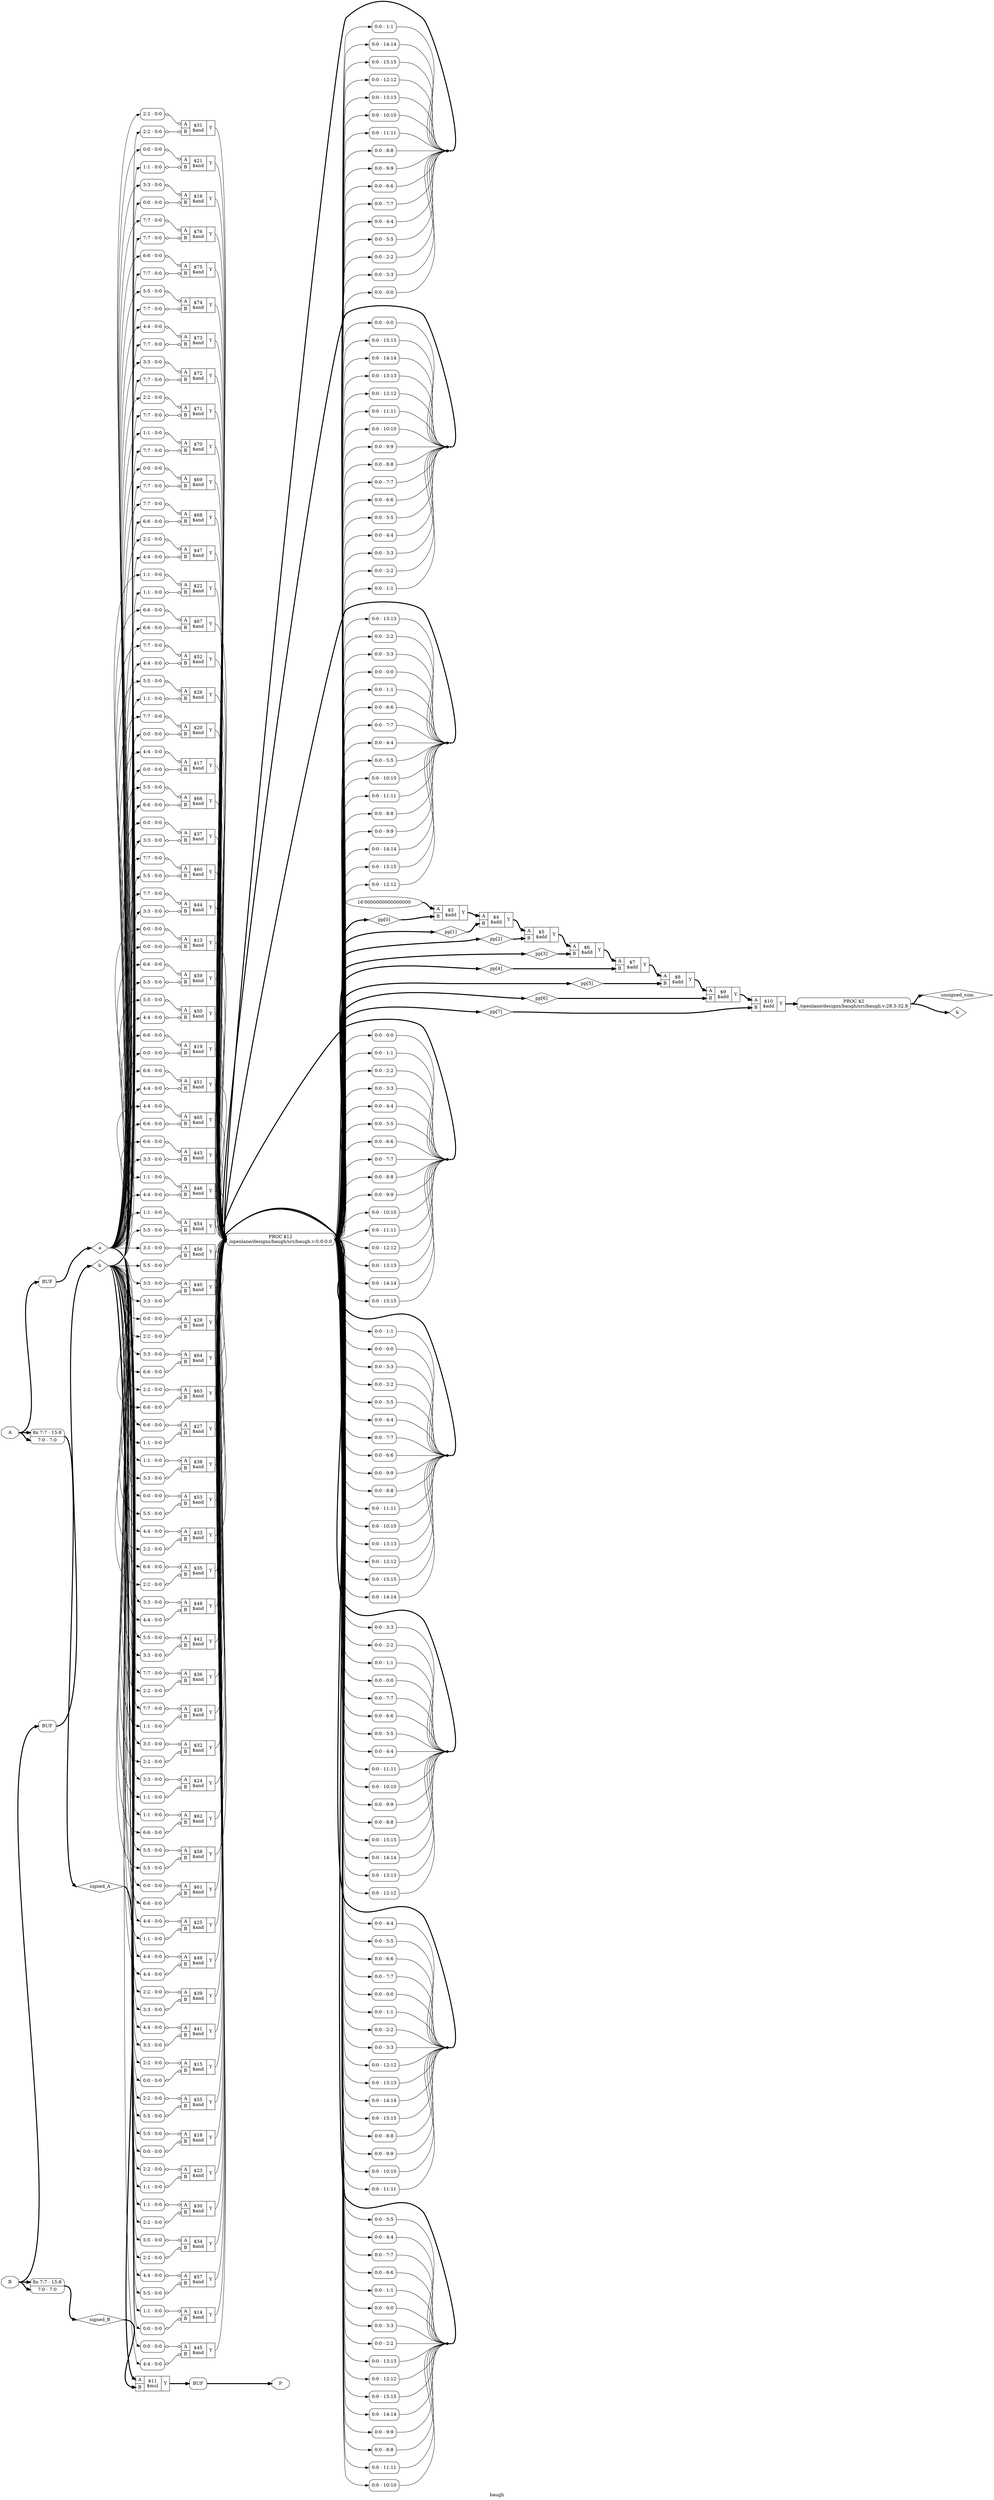 digraph "baugh" {
label="baugh";
rankdir="LR";
remincross=true;
n84 [ shape=diamond, label="pp[7]", color="black", fontcolor="black" ];
n85 [ shape=diamond, label="pp[6]", color="black", fontcolor="black" ];
n86 [ shape=diamond, label="pp[5]", color="black", fontcolor="black" ];
n87 [ shape=diamond, label="pp[4]", color="black", fontcolor="black" ];
n88 [ shape=diamond, label="pp[3]", color="black", fontcolor="black" ];
n89 [ shape=diamond, label="pp[2]", color="black", fontcolor="black" ];
n90 [ shape=diamond, label="pp[1]", color="black", fontcolor="black" ];
n91 [ shape=diamond, label="pp[0]", color="black", fontcolor="black" ];
n92 [ shape=diamond, label="signed_B", color="black", fontcolor="black" ];
n93 [ shape=diamond, label="signed_A", color="black", fontcolor="black" ];
n94 [ shape=diamond, label="unsigned_sum", color="black", fontcolor="black" ];
n95 [ shape=diamond, label="k", color="black", fontcolor="black" ];
n96 [ shape=diamond, label="b", color="black", fontcolor="black" ];
n97 [ shape=diamond, label="a", color="black", fontcolor="black" ];
n98 [ shape=octagon, label="P", color="black", fontcolor="black" ];
n99 [ shape=octagon, label="B", color="black", fontcolor="black" ];
n100 [ shape=octagon, label="A", color="black", fontcolor="black" ];
c102 [ shape=record, label="{{<p100> A|<p99> B}|$76\n$and|{<p101> Y}}",  ];
x0 [ shape=record, style=rounded, label="<s0> 7:7 - 0:0 ", color="black", fontcolor="black" ];
x0:e -> c102:p99:w [arrowhead=odiamond, arrowtail=odiamond, dir=both, color="black", fontcolor="black", label=""];
x1 [ shape=record, style=rounded, label="<s0> 7:7 - 0:0 ", color="black", fontcolor="black" ];
x1:e -> c102:p100:w [arrowhead=odiamond, arrowtail=odiamond, dir=both, color="black", fontcolor="black", label=""];
c103 [ shape=record, label="{{<p100> A|<p99> B}|$75\n$and|{<p101> Y}}",  ];
x2 [ shape=record, style=rounded, label="<s0> 7:7 - 0:0 ", color="black", fontcolor="black" ];
x2:e -> c103:p99:w [arrowhead=odiamond, arrowtail=odiamond, dir=both, color="black", fontcolor="black", label=""];
x3 [ shape=record, style=rounded, label="<s0> 6:6 - 0:0 ", color="black", fontcolor="black" ];
x3:e -> c103:p100:w [arrowhead=odiamond, arrowtail=odiamond, dir=both, color="black", fontcolor="black", label=""];
c104 [ shape=record, label="{{<p100> A|<p99> B}|$74\n$and|{<p101> Y}}",  ];
x4 [ shape=record, style=rounded, label="<s0> 7:7 - 0:0 ", color="black", fontcolor="black" ];
x4:e -> c104:p99:w [arrowhead=odiamond, arrowtail=odiamond, dir=both, color="black", fontcolor="black", label=""];
x5 [ shape=record, style=rounded, label="<s0> 5:5 - 0:0 ", color="black", fontcolor="black" ];
x5:e -> c104:p100:w [arrowhead=odiamond, arrowtail=odiamond, dir=both, color="black", fontcolor="black", label=""];
c105 [ shape=record, label="{{<p100> A|<p99> B}|$73\n$and|{<p101> Y}}",  ];
x6 [ shape=record, style=rounded, label="<s0> 7:7 - 0:0 ", color="black", fontcolor="black" ];
x6:e -> c105:p99:w [arrowhead=odiamond, arrowtail=odiamond, dir=both, color="black", fontcolor="black", label=""];
x7 [ shape=record, style=rounded, label="<s0> 4:4 - 0:0 ", color="black", fontcolor="black" ];
x7:e -> c105:p100:w [arrowhead=odiamond, arrowtail=odiamond, dir=both, color="black", fontcolor="black", label=""];
c106 [ shape=record, label="{{<p100> A|<p99> B}|$72\n$and|{<p101> Y}}",  ];
x8 [ shape=record, style=rounded, label="<s0> 7:7 - 0:0 ", color="black", fontcolor="black" ];
x8:e -> c106:p99:w [arrowhead=odiamond, arrowtail=odiamond, dir=both, color="black", fontcolor="black", label=""];
x9 [ shape=record, style=rounded, label="<s0> 3:3 - 0:0 ", color="black", fontcolor="black" ];
x9:e -> c106:p100:w [arrowhead=odiamond, arrowtail=odiamond, dir=both, color="black", fontcolor="black", label=""];
c107 [ shape=record, label="{{<p100> A|<p99> B}|$71\n$and|{<p101> Y}}",  ];
x10 [ shape=record, style=rounded, label="<s0> 7:7 - 0:0 ", color="black", fontcolor="black" ];
x10:e -> c107:p99:w [arrowhead=odiamond, arrowtail=odiamond, dir=both, color="black", fontcolor="black", label=""];
x11 [ shape=record, style=rounded, label="<s0> 2:2 - 0:0 ", color="black", fontcolor="black" ];
x11:e -> c107:p100:w [arrowhead=odiamond, arrowtail=odiamond, dir=both, color="black", fontcolor="black", label=""];
c108 [ shape=record, label="{{<p100> A|<p99> B}|$70\n$and|{<p101> Y}}",  ];
x12 [ shape=record, style=rounded, label="<s0> 7:7 - 0:0 ", color="black", fontcolor="black" ];
x12:e -> c108:p99:w [arrowhead=odiamond, arrowtail=odiamond, dir=both, color="black", fontcolor="black", label=""];
x13 [ shape=record, style=rounded, label="<s0> 1:1 - 0:0 ", color="black", fontcolor="black" ];
x13:e -> c108:p100:w [arrowhead=odiamond, arrowtail=odiamond, dir=both, color="black", fontcolor="black", label=""];
c109 [ shape=record, label="{{<p100> A|<p99> B}|$69\n$and|{<p101> Y}}",  ];
x14 [ shape=record, style=rounded, label="<s0> 7:7 - 0:0 ", color="black", fontcolor="black" ];
x14:e -> c109:p99:w [arrowhead=odiamond, arrowtail=odiamond, dir=both, color="black", fontcolor="black", label=""];
x15 [ shape=record, style=rounded, label="<s0> 0:0 - 0:0 ", color="black", fontcolor="black" ];
x15:e -> c109:p100:w [arrowhead=odiamond, arrowtail=odiamond, dir=both, color="black", fontcolor="black", label=""];
c110 [ shape=record, label="{{<p100> A|<p99> B}|$68\n$and|{<p101> Y}}",  ];
x16 [ shape=record, style=rounded, label="<s0> 6:6 - 0:0 ", color="black", fontcolor="black" ];
x16:e -> c110:p99:w [arrowhead=odiamond, arrowtail=odiamond, dir=both, color="black", fontcolor="black", label=""];
x17 [ shape=record, style=rounded, label="<s0> 7:7 - 0:0 ", color="black", fontcolor="black" ];
x17:e -> c110:p100:w [arrowhead=odiamond, arrowtail=odiamond, dir=both, color="black", fontcolor="black", label=""];
c111 [ shape=record, label="{{<p100> A|<p99> B}|$67\n$and|{<p101> Y}}",  ];
x18 [ shape=record, style=rounded, label="<s0> 6:6 - 0:0 ", color="black", fontcolor="black" ];
x18:e -> c111:p99:w [arrowhead=odiamond, arrowtail=odiamond, dir=both, color="black", fontcolor="black", label=""];
x19 [ shape=record, style=rounded, label="<s0> 6:6 - 0:0 ", color="black", fontcolor="black" ];
x19:e -> c111:p100:w [arrowhead=odiamond, arrowtail=odiamond, dir=both, color="black", fontcolor="black", label=""];
c112 [ shape=record, label="{{<p100> A|<p99> B}|$66\n$and|{<p101> Y}}",  ];
x20 [ shape=record, style=rounded, label="<s0> 6:6 - 0:0 ", color="black", fontcolor="black" ];
x20:e -> c112:p99:w [arrowhead=odiamond, arrowtail=odiamond, dir=both, color="black", fontcolor="black", label=""];
x21 [ shape=record, style=rounded, label="<s0> 5:5 - 0:0 ", color="black", fontcolor="black" ];
x21:e -> c112:p100:w [arrowhead=odiamond, arrowtail=odiamond, dir=both, color="black", fontcolor="black", label=""];
c113 [ shape=record, label="{{<p100> A|<p99> B}|$65\n$and|{<p101> Y}}",  ];
x22 [ shape=record, style=rounded, label="<s0> 6:6 - 0:0 ", color="black", fontcolor="black" ];
x22:e -> c113:p99:w [arrowhead=odiamond, arrowtail=odiamond, dir=both, color="black", fontcolor="black", label=""];
x23 [ shape=record, style=rounded, label="<s0> 4:4 - 0:0 ", color="black", fontcolor="black" ];
x23:e -> c113:p100:w [arrowhead=odiamond, arrowtail=odiamond, dir=both, color="black", fontcolor="black", label=""];
c114 [ shape=record, label="{{<p100> A|<p99> B}|$64\n$and|{<p101> Y}}",  ];
x24 [ shape=record, style=rounded, label="<s0> 6:6 - 0:0 ", color="black", fontcolor="black" ];
x24:e -> c114:p99:w [arrowhead=odiamond, arrowtail=odiamond, dir=both, color="black", fontcolor="black", label=""];
x25 [ shape=record, style=rounded, label="<s0> 3:3 - 0:0 ", color="black", fontcolor="black" ];
x25:e -> c114:p100:w [arrowhead=odiamond, arrowtail=odiamond, dir=both, color="black", fontcolor="black", label=""];
c115 [ shape=record, label="{{<p100> A|<p99> B}|$63\n$and|{<p101> Y}}",  ];
x26 [ shape=record, style=rounded, label="<s0> 6:6 - 0:0 ", color="black", fontcolor="black" ];
x26:e -> c115:p99:w [arrowhead=odiamond, arrowtail=odiamond, dir=both, color="black", fontcolor="black", label=""];
x27 [ shape=record, style=rounded, label="<s0> 2:2 - 0:0 ", color="black", fontcolor="black" ];
x27:e -> c115:p100:w [arrowhead=odiamond, arrowtail=odiamond, dir=both, color="black", fontcolor="black", label=""];
c116 [ shape=record, label="{{<p100> A|<p99> B}|$62\n$and|{<p101> Y}}",  ];
x28 [ shape=record, style=rounded, label="<s0> 6:6 - 0:0 ", color="black", fontcolor="black" ];
x28:e -> c116:p99:w [arrowhead=odiamond, arrowtail=odiamond, dir=both, color="black", fontcolor="black", label=""];
x29 [ shape=record, style=rounded, label="<s0> 1:1 - 0:0 ", color="black", fontcolor="black" ];
x29:e -> c116:p100:w [arrowhead=odiamond, arrowtail=odiamond, dir=both, color="black", fontcolor="black", label=""];
c117 [ shape=record, label="{{<p100> A|<p99> B}|$61\n$and|{<p101> Y}}",  ];
x30 [ shape=record, style=rounded, label="<s0> 6:6 - 0:0 ", color="black", fontcolor="black" ];
x30:e -> c117:p99:w [arrowhead=odiamond, arrowtail=odiamond, dir=both, color="black", fontcolor="black", label=""];
x31 [ shape=record, style=rounded, label="<s0> 0:0 - 0:0 ", color="black", fontcolor="black" ];
x31:e -> c117:p100:w [arrowhead=odiamond, arrowtail=odiamond, dir=both, color="black", fontcolor="black", label=""];
c118 [ shape=record, label="{{<p100> A|<p99> B}|$60\n$and|{<p101> Y}}",  ];
x32 [ shape=record, style=rounded, label="<s0> 5:5 - 0:0 ", color="black", fontcolor="black" ];
x32:e -> c118:p99:w [arrowhead=odiamond, arrowtail=odiamond, dir=both, color="black", fontcolor="black", label=""];
x33 [ shape=record, style=rounded, label="<s0> 7:7 - 0:0 ", color="black", fontcolor="black" ];
x33:e -> c118:p100:w [arrowhead=odiamond, arrowtail=odiamond, dir=both, color="black", fontcolor="black", label=""];
c119 [ shape=record, label="{{<p100> A|<p99> B}|$59\n$and|{<p101> Y}}",  ];
x34 [ shape=record, style=rounded, label="<s0> 5:5 - 0:0 ", color="black", fontcolor="black" ];
x34:e -> c119:p99:w [arrowhead=odiamond, arrowtail=odiamond, dir=both, color="black", fontcolor="black", label=""];
x35 [ shape=record, style=rounded, label="<s0> 6:6 - 0:0 ", color="black", fontcolor="black" ];
x35:e -> c119:p100:w [arrowhead=odiamond, arrowtail=odiamond, dir=both, color="black", fontcolor="black", label=""];
c120 [ shape=record, label="{{<p100> A|<p99> B}|$58\n$and|{<p101> Y}}",  ];
x36 [ shape=record, style=rounded, label="<s0> 5:5 - 0:0 ", color="black", fontcolor="black" ];
x36:e -> c120:p99:w [arrowhead=odiamond, arrowtail=odiamond, dir=both, color="black", fontcolor="black", label=""];
x37 [ shape=record, style=rounded, label="<s0> 5:5 - 0:0 ", color="black", fontcolor="black" ];
x37:e -> c120:p100:w [arrowhead=odiamond, arrowtail=odiamond, dir=both, color="black", fontcolor="black", label=""];
c121 [ shape=record, label="{{<p100> A|<p99> B}|$57\n$and|{<p101> Y}}",  ];
x38 [ shape=record, style=rounded, label="<s0> 5:5 - 0:0 ", color="black", fontcolor="black" ];
x38:e -> c121:p99:w [arrowhead=odiamond, arrowtail=odiamond, dir=both, color="black", fontcolor="black", label=""];
x39 [ shape=record, style=rounded, label="<s0> 4:4 - 0:0 ", color="black", fontcolor="black" ];
x39:e -> c121:p100:w [arrowhead=odiamond, arrowtail=odiamond, dir=both, color="black", fontcolor="black", label=""];
c122 [ shape=record, label="{{<p100> A|<p99> B}|$56\n$and|{<p101> Y}}",  ];
x40 [ shape=record, style=rounded, label="<s0> 5:5 - 0:0 ", color="black", fontcolor="black" ];
x40:e -> c122:p99:w [arrowhead=odiamond, arrowtail=odiamond, dir=both, color="black", fontcolor="black", label=""];
x41 [ shape=record, style=rounded, label="<s0> 3:3 - 0:0 ", color="black", fontcolor="black" ];
x41:e -> c122:p100:w [arrowhead=odiamond, arrowtail=odiamond, dir=both, color="black", fontcolor="black", label=""];
c123 [ shape=record, label="{{<p100> A|<p99> B}|$55\n$and|{<p101> Y}}",  ];
x42 [ shape=record, style=rounded, label="<s0> 5:5 - 0:0 ", color="black", fontcolor="black" ];
x42:e -> c123:p99:w [arrowhead=odiamond, arrowtail=odiamond, dir=both, color="black", fontcolor="black", label=""];
x43 [ shape=record, style=rounded, label="<s0> 2:2 - 0:0 ", color="black", fontcolor="black" ];
x43:e -> c123:p100:w [arrowhead=odiamond, arrowtail=odiamond, dir=both, color="black", fontcolor="black", label=""];
c124 [ shape=record, label="{{<p100> A|<p99> B}|$54\n$and|{<p101> Y}}",  ];
x44 [ shape=record, style=rounded, label="<s0> 5:5 - 0:0 ", color="black", fontcolor="black" ];
x44:e -> c124:p99:w [arrowhead=odiamond, arrowtail=odiamond, dir=both, color="black", fontcolor="black", label=""];
x45 [ shape=record, style=rounded, label="<s0> 1:1 - 0:0 ", color="black", fontcolor="black" ];
x45:e -> c124:p100:w [arrowhead=odiamond, arrowtail=odiamond, dir=both, color="black", fontcolor="black", label=""];
c125 [ shape=record, label="{{<p100> A|<p99> B}|$53\n$and|{<p101> Y}}",  ];
x46 [ shape=record, style=rounded, label="<s0> 5:5 - 0:0 ", color="black", fontcolor="black" ];
x46:e -> c125:p99:w [arrowhead=odiamond, arrowtail=odiamond, dir=both, color="black", fontcolor="black", label=""];
x47 [ shape=record, style=rounded, label="<s0> 0:0 - 0:0 ", color="black", fontcolor="black" ];
x47:e -> c125:p100:w [arrowhead=odiamond, arrowtail=odiamond, dir=both, color="black", fontcolor="black", label=""];
c126 [ shape=record, label="{{<p100> A|<p99> B}|$52\n$and|{<p101> Y}}",  ];
x48 [ shape=record, style=rounded, label="<s0> 4:4 - 0:0 ", color="black", fontcolor="black" ];
x48:e -> c126:p99:w [arrowhead=odiamond, arrowtail=odiamond, dir=both, color="black", fontcolor="black", label=""];
x49 [ shape=record, style=rounded, label="<s0> 7:7 - 0:0 ", color="black", fontcolor="black" ];
x49:e -> c126:p100:w [arrowhead=odiamond, arrowtail=odiamond, dir=both, color="black", fontcolor="black", label=""];
c127 [ shape=record, label="{{<p100> A|<p99> B}|$51\n$and|{<p101> Y}}",  ];
x50 [ shape=record, style=rounded, label="<s0> 4:4 - 0:0 ", color="black", fontcolor="black" ];
x50:e -> c127:p99:w [arrowhead=odiamond, arrowtail=odiamond, dir=both, color="black", fontcolor="black", label=""];
x51 [ shape=record, style=rounded, label="<s0> 6:6 - 0:0 ", color="black", fontcolor="black" ];
x51:e -> c127:p100:w [arrowhead=odiamond, arrowtail=odiamond, dir=both, color="black", fontcolor="black", label=""];
c128 [ shape=record, label="{{<p100> A|<p99> B}|$50\n$and|{<p101> Y}}",  ];
x52 [ shape=record, style=rounded, label="<s0> 4:4 - 0:0 ", color="black", fontcolor="black" ];
x52:e -> c128:p99:w [arrowhead=odiamond, arrowtail=odiamond, dir=both, color="black", fontcolor="black", label=""];
x53 [ shape=record, style=rounded, label="<s0> 5:5 - 0:0 ", color="black", fontcolor="black" ];
x53:e -> c128:p100:w [arrowhead=odiamond, arrowtail=odiamond, dir=both, color="black", fontcolor="black", label=""];
c129 [ shape=record, label="{{<p100> A|<p99> B}|$49\n$and|{<p101> Y}}",  ];
x54 [ shape=record, style=rounded, label="<s0> 4:4 - 0:0 ", color="black", fontcolor="black" ];
x54:e -> c129:p99:w [arrowhead=odiamond, arrowtail=odiamond, dir=both, color="black", fontcolor="black", label=""];
x55 [ shape=record, style=rounded, label="<s0> 4:4 - 0:0 ", color="black", fontcolor="black" ];
x55:e -> c129:p100:w [arrowhead=odiamond, arrowtail=odiamond, dir=both, color="black", fontcolor="black", label=""];
c130 [ shape=record, label="{{<p100> A|<p99> B}|$48\n$and|{<p101> Y}}",  ];
x56 [ shape=record, style=rounded, label="<s0> 4:4 - 0:0 ", color="black", fontcolor="black" ];
x56:e -> c130:p99:w [arrowhead=odiamond, arrowtail=odiamond, dir=both, color="black", fontcolor="black", label=""];
x57 [ shape=record, style=rounded, label="<s0> 3:3 - 0:0 ", color="black", fontcolor="black" ];
x57:e -> c130:p100:w [arrowhead=odiamond, arrowtail=odiamond, dir=both, color="black", fontcolor="black", label=""];
c131 [ shape=record, label="{{<p100> A|<p99> B}|$47\n$and|{<p101> Y}}",  ];
x58 [ shape=record, style=rounded, label="<s0> 4:4 - 0:0 ", color="black", fontcolor="black" ];
x58:e -> c131:p99:w [arrowhead=odiamond, arrowtail=odiamond, dir=both, color="black", fontcolor="black", label=""];
x59 [ shape=record, style=rounded, label="<s0> 2:2 - 0:0 ", color="black", fontcolor="black" ];
x59:e -> c131:p100:w [arrowhead=odiamond, arrowtail=odiamond, dir=both, color="black", fontcolor="black", label=""];
c132 [ shape=record, label="{{<p100> A|<p99> B}|$46\n$and|{<p101> Y}}",  ];
x60 [ shape=record, style=rounded, label="<s0> 4:4 - 0:0 ", color="black", fontcolor="black" ];
x60:e -> c132:p99:w [arrowhead=odiamond, arrowtail=odiamond, dir=both, color="black", fontcolor="black", label=""];
x61 [ shape=record, style=rounded, label="<s0> 1:1 - 0:0 ", color="black", fontcolor="black" ];
x61:e -> c132:p100:w [arrowhead=odiamond, arrowtail=odiamond, dir=both, color="black", fontcolor="black", label=""];
c133 [ shape=record, label="{{<p100> A|<p99> B}|$45\n$and|{<p101> Y}}",  ];
x62 [ shape=record, style=rounded, label="<s0> 4:4 - 0:0 ", color="black", fontcolor="black" ];
x62:e -> c133:p99:w [arrowhead=odiamond, arrowtail=odiamond, dir=both, color="black", fontcolor="black", label=""];
x63 [ shape=record, style=rounded, label="<s0> 0:0 - 0:0 ", color="black", fontcolor="black" ];
x63:e -> c133:p100:w [arrowhead=odiamond, arrowtail=odiamond, dir=both, color="black", fontcolor="black", label=""];
c134 [ shape=record, label="{{<p100> A|<p99> B}|$44\n$and|{<p101> Y}}",  ];
x64 [ shape=record, style=rounded, label="<s0> 3:3 - 0:0 ", color="black", fontcolor="black" ];
x64:e -> c134:p99:w [arrowhead=odiamond, arrowtail=odiamond, dir=both, color="black", fontcolor="black", label=""];
x65 [ shape=record, style=rounded, label="<s0> 7:7 - 0:0 ", color="black", fontcolor="black" ];
x65:e -> c134:p100:w [arrowhead=odiamond, arrowtail=odiamond, dir=both, color="black", fontcolor="black", label=""];
c135 [ shape=record, label="{{<p100> A|<p99> B}|$43\n$and|{<p101> Y}}",  ];
x66 [ shape=record, style=rounded, label="<s0> 3:3 - 0:0 ", color="black", fontcolor="black" ];
x66:e -> c135:p99:w [arrowhead=odiamond, arrowtail=odiamond, dir=both, color="black", fontcolor="black", label=""];
x67 [ shape=record, style=rounded, label="<s0> 6:6 - 0:0 ", color="black", fontcolor="black" ];
x67:e -> c135:p100:w [arrowhead=odiamond, arrowtail=odiamond, dir=both, color="black", fontcolor="black", label=""];
c136 [ shape=record, label="{{<p100> A|<p99> B}|$42\n$and|{<p101> Y}}",  ];
x68 [ shape=record, style=rounded, label="<s0> 3:3 - 0:0 ", color="black", fontcolor="black" ];
x68:e -> c136:p99:w [arrowhead=odiamond, arrowtail=odiamond, dir=both, color="black", fontcolor="black", label=""];
x69 [ shape=record, style=rounded, label="<s0> 5:5 - 0:0 ", color="black", fontcolor="black" ];
x69:e -> c136:p100:w [arrowhead=odiamond, arrowtail=odiamond, dir=both, color="black", fontcolor="black", label=""];
c137 [ shape=record, label="{{<p100> A|<p99> B}|$41\n$and|{<p101> Y}}",  ];
x70 [ shape=record, style=rounded, label="<s0> 3:3 - 0:0 ", color="black", fontcolor="black" ];
x70:e -> c137:p99:w [arrowhead=odiamond, arrowtail=odiamond, dir=both, color="black", fontcolor="black", label=""];
x71 [ shape=record, style=rounded, label="<s0> 4:4 - 0:0 ", color="black", fontcolor="black" ];
x71:e -> c137:p100:w [arrowhead=odiamond, arrowtail=odiamond, dir=both, color="black", fontcolor="black", label=""];
c138 [ shape=record, label="{{<p100> A|<p99> B}|$40\n$and|{<p101> Y}}",  ];
x72 [ shape=record, style=rounded, label="<s0> 3:3 - 0:0 ", color="black", fontcolor="black" ];
x72:e -> c138:p99:w [arrowhead=odiamond, arrowtail=odiamond, dir=both, color="black", fontcolor="black", label=""];
x73 [ shape=record, style=rounded, label="<s0> 3:3 - 0:0 ", color="black", fontcolor="black" ];
x73:e -> c138:p100:w [arrowhead=odiamond, arrowtail=odiamond, dir=both, color="black", fontcolor="black", label=""];
c139 [ shape=record, label="{{<p100> A|<p99> B}|$39\n$and|{<p101> Y}}",  ];
x74 [ shape=record, style=rounded, label="<s0> 3:3 - 0:0 ", color="black", fontcolor="black" ];
x74:e -> c139:p99:w [arrowhead=odiamond, arrowtail=odiamond, dir=both, color="black", fontcolor="black", label=""];
x75 [ shape=record, style=rounded, label="<s0> 2:2 - 0:0 ", color="black", fontcolor="black" ];
x75:e -> c139:p100:w [arrowhead=odiamond, arrowtail=odiamond, dir=both, color="black", fontcolor="black", label=""];
c140 [ shape=record, label="{{<p100> A|<p99> B}|$38\n$and|{<p101> Y}}",  ];
x76 [ shape=record, style=rounded, label="<s0> 3:3 - 0:0 ", color="black", fontcolor="black" ];
x76:e -> c140:p99:w [arrowhead=odiamond, arrowtail=odiamond, dir=both, color="black", fontcolor="black", label=""];
x77 [ shape=record, style=rounded, label="<s0> 1:1 - 0:0 ", color="black", fontcolor="black" ];
x77:e -> c140:p100:w [arrowhead=odiamond, arrowtail=odiamond, dir=both, color="black", fontcolor="black", label=""];
c141 [ shape=record, label="{{<p100> A|<p99> B}|$37\n$and|{<p101> Y}}",  ];
x78 [ shape=record, style=rounded, label="<s0> 3:3 - 0:0 ", color="black", fontcolor="black" ];
x78:e -> c141:p99:w [arrowhead=odiamond, arrowtail=odiamond, dir=both, color="black", fontcolor="black", label=""];
x79 [ shape=record, style=rounded, label="<s0> 0:0 - 0:0 ", color="black", fontcolor="black" ];
x79:e -> c141:p100:w [arrowhead=odiamond, arrowtail=odiamond, dir=both, color="black", fontcolor="black", label=""];
c142 [ shape=record, label="{{<p100> A|<p99> B}|$36\n$and|{<p101> Y}}",  ];
x80 [ shape=record, style=rounded, label="<s0> 2:2 - 0:0 ", color="black", fontcolor="black" ];
x80:e -> c142:p99:w [arrowhead=odiamond, arrowtail=odiamond, dir=both, color="black", fontcolor="black", label=""];
x81 [ shape=record, style=rounded, label="<s0> 7:7 - 0:0 ", color="black", fontcolor="black" ];
x81:e -> c142:p100:w [arrowhead=odiamond, arrowtail=odiamond, dir=both, color="black", fontcolor="black", label=""];
c143 [ shape=record, label="{{<p100> A|<p99> B}|$35\n$and|{<p101> Y}}",  ];
x82 [ shape=record, style=rounded, label="<s0> 2:2 - 0:0 ", color="black", fontcolor="black" ];
x82:e -> c143:p99:w [arrowhead=odiamond, arrowtail=odiamond, dir=both, color="black", fontcolor="black", label=""];
x83 [ shape=record, style=rounded, label="<s0> 6:6 - 0:0 ", color="black", fontcolor="black" ];
x83:e -> c143:p100:w [arrowhead=odiamond, arrowtail=odiamond, dir=both, color="black", fontcolor="black", label=""];
c144 [ shape=record, label="{{<p100> A|<p99> B}|$34\n$and|{<p101> Y}}",  ];
x84 [ shape=record, style=rounded, label="<s0> 2:2 - 0:0 ", color="black", fontcolor="black" ];
x84:e -> c144:p99:w [arrowhead=odiamond, arrowtail=odiamond, dir=both, color="black", fontcolor="black", label=""];
x85 [ shape=record, style=rounded, label="<s0> 5:5 - 0:0 ", color="black", fontcolor="black" ];
x85:e -> c144:p100:w [arrowhead=odiamond, arrowtail=odiamond, dir=both, color="black", fontcolor="black", label=""];
c145 [ shape=record, label="{{<p100> A|<p99> B}|$33\n$and|{<p101> Y}}",  ];
x86 [ shape=record, style=rounded, label="<s0> 2:2 - 0:0 ", color="black", fontcolor="black" ];
x86:e -> c145:p99:w [arrowhead=odiamond, arrowtail=odiamond, dir=both, color="black", fontcolor="black", label=""];
x87 [ shape=record, style=rounded, label="<s0> 4:4 - 0:0 ", color="black", fontcolor="black" ];
x87:e -> c145:p100:w [arrowhead=odiamond, arrowtail=odiamond, dir=both, color="black", fontcolor="black", label=""];
c146 [ shape=record, label="{{<p100> A|<p99> B}|$32\n$and|{<p101> Y}}",  ];
x88 [ shape=record, style=rounded, label="<s0> 2:2 - 0:0 ", color="black", fontcolor="black" ];
x88:e -> c146:p99:w [arrowhead=odiamond, arrowtail=odiamond, dir=both, color="black", fontcolor="black", label=""];
x89 [ shape=record, style=rounded, label="<s0> 3:3 - 0:0 ", color="black", fontcolor="black" ];
x89:e -> c146:p100:w [arrowhead=odiamond, arrowtail=odiamond, dir=both, color="black", fontcolor="black", label=""];
c147 [ shape=record, label="{{<p100> A|<p99> B}|$31\n$and|{<p101> Y}}",  ];
x90 [ shape=record, style=rounded, label="<s0> 2:2 - 0:0 ", color="black", fontcolor="black" ];
x90:e -> c147:p99:w [arrowhead=odiamond, arrowtail=odiamond, dir=both, color="black", fontcolor="black", label=""];
x91 [ shape=record, style=rounded, label="<s0> 2:2 - 0:0 ", color="black", fontcolor="black" ];
x91:e -> c147:p100:w [arrowhead=odiamond, arrowtail=odiamond, dir=both, color="black", fontcolor="black", label=""];
c148 [ shape=record, label="{{<p100> A|<p99> B}|$30\n$and|{<p101> Y}}",  ];
x92 [ shape=record, style=rounded, label="<s0> 2:2 - 0:0 ", color="black", fontcolor="black" ];
x92:e -> c148:p99:w [arrowhead=odiamond, arrowtail=odiamond, dir=both, color="black", fontcolor="black", label=""];
x93 [ shape=record, style=rounded, label="<s0> 1:1 - 0:0 ", color="black", fontcolor="black" ];
x93:e -> c148:p100:w [arrowhead=odiamond, arrowtail=odiamond, dir=both, color="black", fontcolor="black", label=""];
c149 [ shape=record, label="{{<p100> A|<p99> B}|$29\n$and|{<p101> Y}}",  ];
x94 [ shape=record, style=rounded, label="<s0> 2:2 - 0:0 ", color="black", fontcolor="black" ];
x94:e -> c149:p99:w [arrowhead=odiamond, arrowtail=odiamond, dir=both, color="black", fontcolor="black", label=""];
x95 [ shape=record, style=rounded, label="<s0> 0:0 - 0:0 ", color="black", fontcolor="black" ];
x95:e -> c149:p100:w [arrowhead=odiamond, arrowtail=odiamond, dir=both, color="black", fontcolor="black", label=""];
c150 [ shape=record, label="{{<p100> A|<p99> B}|$28\n$and|{<p101> Y}}",  ];
x96 [ shape=record, style=rounded, label="<s0> 1:1 - 0:0 ", color="black", fontcolor="black" ];
x96:e -> c150:p99:w [arrowhead=odiamond, arrowtail=odiamond, dir=both, color="black", fontcolor="black", label=""];
x97 [ shape=record, style=rounded, label="<s0> 7:7 - 0:0 ", color="black", fontcolor="black" ];
x97:e -> c150:p100:w [arrowhead=odiamond, arrowtail=odiamond, dir=both, color="black", fontcolor="black", label=""];
c151 [ shape=record, label="{{<p100> A|<p99> B}|$27\n$and|{<p101> Y}}",  ];
x98 [ shape=record, style=rounded, label="<s0> 1:1 - 0:0 ", color="black", fontcolor="black" ];
x98:e -> c151:p99:w [arrowhead=odiamond, arrowtail=odiamond, dir=both, color="black", fontcolor="black", label=""];
x99 [ shape=record, style=rounded, label="<s0> 6:6 - 0:0 ", color="black", fontcolor="black" ];
x99:e -> c151:p100:w [arrowhead=odiamond, arrowtail=odiamond, dir=both, color="black", fontcolor="black", label=""];
c152 [ shape=record, label="{{<p100> A|<p99> B}|$26\n$and|{<p101> Y}}",  ];
x100 [ shape=record, style=rounded, label="<s0> 1:1 - 0:0 ", color="black", fontcolor="black" ];
x100:e -> c152:p99:w [arrowhead=odiamond, arrowtail=odiamond, dir=both, color="black", fontcolor="black", label=""];
x101 [ shape=record, style=rounded, label="<s0> 5:5 - 0:0 ", color="black", fontcolor="black" ];
x101:e -> c152:p100:w [arrowhead=odiamond, arrowtail=odiamond, dir=both, color="black", fontcolor="black", label=""];
c153 [ shape=record, label="{{<p100> A|<p99> B}|$25\n$and|{<p101> Y}}",  ];
x102 [ shape=record, style=rounded, label="<s0> 1:1 - 0:0 ", color="black", fontcolor="black" ];
x102:e -> c153:p99:w [arrowhead=odiamond, arrowtail=odiamond, dir=both, color="black", fontcolor="black", label=""];
x103 [ shape=record, style=rounded, label="<s0> 4:4 - 0:0 ", color="black", fontcolor="black" ];
x103:e -> c153:p100:w [arrowhead=odiamond, arrowtail=odiamond, dir=both, color="black", fontcolor="black", label=""];
c154 [ shape=record, label="{{<p100> A|<p99> B}|$24\n$and|{<p101> Y}}",  ];
x104 [ shape=record, style=rounded, label="<s0> 1:1 - 0:0 ", color="black", fontcolor="black" ];
x104:e -> c154:p99:w [arrowhead=odiamond, arrowtail=odiamond, dir=both, color="black", fontcolor="black", label=""];
x105 [ shape=record, style=rounded, label="<s0> 3:3 - 0:0 ", color="black", fontcolor="black" ];
x105:e -> c154:p100:w [arrowhead=odiamond, arrowtail=odiamond, dir=both, color="black", fontcolor="black", label=""];
c155 [ shape=record, label="{{<p100> A|<p99> B}|$23\n$and|{<p101> Y}}",  ];
x106 [ shape=record, style=rounded, label="<s0> 1:1 - 0:0 ", color="black", fontcolor="black" ];
x106:e -> c155:p99:w [arrowhead=odiamond, arrowtail=odiamond, dir=both, color="black", fontcolor="black", label=""];
x107 [ shape=record, style=rounded, label="<s0> 2:2 - 0:0 ", color="black", fontcolor="black" ];
x107:e -> c155:p100:w [arrowhead=odiamond, arrowtail=odiamond, dir=both, color="black", fontcolor="black", label=""];
c156 [ shape=record, label="{{<p100> A|<p99> B}|$22\n$and|{<p101> Y}}",  ];
x108 [ shape=record, style=rounded, label="<s0> 1:1 - 0:0 ", color="black", fontcolor="black" ];
x108:e -> c156:p99:w [arrowhead=odiamond, arrowtail=odiamond, dir=both, color="black", fontcolor="black", label=""];
x109 [ shape=record, style=rounded, label="<s0> 1:1 - 0:0 ", color="black", fontcolor="black" ];
x109:e -> c156:p100:w [arrowhead=odiamond, arrowtail=odiamond, dir=both, color="black", fontcolor="black", label=""];
c157 [ shape=record, label="{{<p100> A|<p99> B}|$21\n$and|{<p101> Y}}",  ];
x110 [ shape=record, style=rounded, label="<s0> 1:1 - 0:0 ", color="black", fontcolor="black" ];
x110:e -> c157:p99:w [arrowhead=odiamond, arrowtail=odiamond, dir=both, color="black", fontcolor="black", label=""];
x111 [ shape=record, style=rounded, label="<s0> 0:0 - 0:0 ", color="black", fontcolor="black" ];
x111:e -> c157:p100:w [arrowhead=odiamond, arrowtail=odiamond, dir=both, color="black", fontcolor="black", label=""];
c158 [ shape=record, label="{{<p100> A|<p99> B}|$20\n$and|{<p101> Y}}",  ];
x112 [ shape=record, style=rounded, label="<s0> 0:0 - 0:0 ", color="black", fontcolor="black" ];
x112:e -> c158:p99:w [arrowhead=odiamond, arrowtail=odiamond, dir=both, color="black", fontcolor="black", label=""];
x113 [ shape=record, style=rounded, label="<s0> 7:7 - 0:0 ", color="black", fontcolor="black" ];
x113:e -> c158:p100:w [arrowhead=odiamond, arrowtail=odiamond, dir=both, color="black", fontcolor="black", label=""];
c159 [ shape=record, label="{{<p100> A|<p99> B}|$19\n$and|{<p101> Y}}",  ];
x114 [ shape=record, style=rounded, label="<s0> 0:0 - 0:0 ", color="black", fontcolor="black" ];
x114:e -> c159:p99:w [arrowhead=odiamond, arrowtail=odiamond, dir=both, color="black", fontcolor="black", label=""];
x115 [ shape=record, style=rounded, label="<s0> 6:6 - 0:0 ", color="black", fontcolor="black" ];
x115:e -> c159:p100:w [arrowhead=odiamond, arrowtail=odiamond, dir=both, color="black", fontcolor="black", label=""];
c160 [ shape=record, label="{{<p100> A|<p99> B}|$18\n$and|{<p101> Y}}",  ];
x116 [ shape=record, style=rounded, label="<s0> 0:0 - 0:0 ", color="black", fontcolor="black" ];
x116:e -> c160:p99:w [arrowhead=odiamond, arrowtail=odiamond, dir=both, color="black", fontcolor="black", label=""];
x117 [ shape=record, style=rounded, label="<s0> 5:5 - 0:0 ", color="black", fontcolor="black" ];
x117:e -> c160:p100:w [arrowhead=odiamond, arrowtail=odiamond, dir=both, color="black", fontcolor="black", label=""];
c161 [ shape=record, label="{{<p100> A|<p99> B}|$17\n$and|{<p101> Y}}",  ];
x118 [ shape=record, style=rounded, label="<s0> 0:0 - 0:0 ", color="black", fontcolor="black" ];
x118:e -> c161:p99:w [arrowhead=odiamond, arrowtail=odiamond, dir=both, color="black", fontcolor="black", label=""];
x119 [ shape=record, style=rounded, label="<s0> 4:4 - 0:0 ", color="black", fontcolor="black" ];
x119:e -> c161:p100:w [arrowhead=odiamond, arrowtail=odiamond, dir=both, color="black", fontcolor="black", label=""];
c162 [ shape=record, label="{{<p100> A|<p99> B}|$16\n$and|{<p101> Y}}",  ];
x120 [ shape=record, style=rounded, label="<s0> 0:0 - 0:0 ", color="black", fontcolor="black" ];
x120:e -> c162:p99:w [arrowhead=odiamond, arrowtail=odiamond, dir=both, color="black", fontcolor="black", label=""];
x121 [ shape=record, style=rounded, label="<s0> 3:3 - 0:0 ", color="black", fontcolor="black" ];
x121:e -> c162:p100:w [arrowhead=odiamond, arrowtail=odiamond, dir=both, color="black", fontcolor="black", label=""];
c163 [ shape=record, label="{{<p100> A|<p99> B}|$15\n$and|{<p101> Y}}",  ];
x122 [ shape=record, style=rounded, label="<s0> 0:0 - 0:0 ", color="black", fontcolor="black" ];
x122:e -> c163:p99:w [arrowhead=odiamond, arrowtail=odiamond, dir=both, color="black", fontcolor="black", label=""];
x123 [ shape=record, style=rounded, label="<s0> 2:2 - 0:0 ", color="black", fontcolor="black" ];
x123:e -> c163:p100:w [arrowhead=odiamond, arrowtail=odiamond, dir=both, color="black", fontcolor="black", label=""];
c164 [ shape=record, label="{{<p100> A|<p99> B}|$14\n$and|{<p101> Y}}",  ];
x124 [ shape=record, style=rounded, label="<s0> 0:0 - 0:0 ", color="black", fontcolor="black" ];
x124:e -> c164:p99:w [arrowhead=odiamond, arrowtail=odiamond, dir=both, color="black", fontcolor="black", label=""];
x125 [ shape=record, style=rounded, label="<s0> 1:1 - 0:0 ", color="black", fontcolor="black" ];
x125:e -> c164:p100:w [arrowhead=odiamond, arrowtail=odiamond, dir=both, color="black", fontcolor="black", label=""];
c165 [ shape=record, label="{{<p100> A|<p99> B}|$13\n$and|{<p101> Y}}",  ];
x126 [ shape=record, style=rounded, label="<s0> 0:0 - 0:0 ", color="black", fontcolor="black" ];
x126:e -> c165:p99:w [arrowhead=odiamond, arrowtail=odiamond, dir=both, color="black", fontcolor="black", label=""];
x127 [ shape=record, style=rounded, label="<s0> 0:0 - 0:0 ", color="black", fontcolor="black" ];
x127:e -> c165:p100:w [arrowhead=odiamond, arrowtail=odiamond, dir=both, color="black", fontcolor="black", label=""];
c166 [ shape=record, label="{{<p100> A|<p99> B}|$11\n$mul|{<p101> Y}}",  ];
c167 [ shape=record, label="{{<p100> A|<p99> B}|$10\n$add|{<p101> Y}}",  ];
c168 [ shape=record, label="{{<p100> A|<p99> B}|$9\n$add|{<p101> Y}}",  ];
c169 [ shape=record, label="{{<p100> A|<p99> B}|$8\n$add|{<p101> Y}}",  ];
c170 [ shape=record, label="{{<p100> A|<p99> B}|$7\n$add|{<p101> Y}}",  ];
c171 [ shape=record, label="{{<p100> A|<p99> B}|$6\n$add|{<p101> Y}}",  ];
c172 [ shape=record, label="{{<p100> A|<p99> B}|$5\n$add|{<p101> Y}}",  ];
c173 [ shape=record, label="{{<p100> A|<p99> B}|$4\n$add|{<p101> Y}}",  ];
v128 [ label="16'0000000000000000" ];
c174 [ shape=record, label="{{<p100> A|<p99> B}|$3\n$add|{<p101> Y}}",  ];
x130 [ shape=record, style=rounded, label="<s0> 0:0 - 0:0 ", color="black", fontcolor="black" ];
x131 [ shape=record, style=rounded, label="<s0> 0:0 - 1:1 ", color="black", fontcolor="black" ];
x132 [ shape=record, style=rounded, label="<s0> 0:0 - 2:2 ", color="black", fontcolor="black" ];
x133 [ shape=record, style=rounded, label="<s0> 0:0 - 3:3 ", color="black", fontcolor="black" ];
x134 [ shape=record, style=rounded, label="<s0> 0:0 - 4:4 ", color="black", fontcolor="black" ];
x135 [ shape=record, style=rounded, label="<s0> 0:0 - 5:5 ", color="black", fontcolor="black" ];
x136 [ shape=record, style=rounded, label="<s0> 0:0 - 6:6 ", color="black", fontcolor="black" ];
x137 [ shape=record, style=rounded, label="<s0> 0:0 - 7:7 ", color="black", fontcolor="black" ];
x138 [ shape=record, style=rounded, label="<s0> 0:0 - 8:8 ", color="black", fontcolor="black" ];
x139 [ shape=record, style=rounded, label="<s0> 0:0 - 9:9 ", color="black", fontcolor="black" ];
x140 [ shape=record, style=rounded, label="<s0> 0:0 - 10:10 ", color="black", fontcolor="black" ];
x141 [ shape=record, style=rounded, label="<s0> 0:0 - 11:11 ", color="black", fontcolor="black" ];
x142 [ shape=record, style=rounded, label="<s0> 0:0 - 12:12 ", color="black", fontcolor="black" ];
x143 [ shape=record, style=rounded, label="<s0> 0:0 - 13:13 ", color="black", fontcolor="black" ];
x144 [ shape=record, style=rounded, label="<s0> 0:0 - 14:14 ", color="black", fontcolor="black" ];
x145 [ shape=record, style=rounded, label="<s0> 0:0 - 15:15 ", color="black", fontcolor="black" ];
x146 [ shape=record, style=rounded, label="<s0> 0:0 - 1:1 ", color="black", fontcolor="black" ];
x147 [ shape=record, style=rounded, label="<s0> 0:0 - 0:0 ", color="black", fontcolor="black" ];
x148 [ shape=record, style=rounded, label="<s0> 0:0 - 3:3 ", color="black", fontcolor="black" ];
x149 [ shape=record, style=rounded, label="<s0> 0:0 - 2:2 ", color="black", fontcolor="black" ];
x150 [ shape=record, style=rounded, label="<s0> 0:0 - 5:5 ", color="black", fontcolor="black" ];
x151 [ shape=record, style=rounded, label="<s0> 0:0 - 4:4 ", color="black", fontcolor="black" ];
x152 [ shape=record, style=rounded, label="<s0> 0:0 - 7:7 ", color="black", fontcolor="black" ];
x153 [ shape=record, style=rounded, label="<s0> 0:0 - 6:6 ", color="black", fontcolor="black" ];
x154 [ shape=record, style=rounded, label="<s0> 0:0 - 9:9 ", color="black", fontcolor="black" ];
x155 [ shape=record, style=rounded, label="<s0> 0:0 - 8:8 ", color="black", fontcolor="black" ];
x156 [ shape=record, style=rounded, label="<s0> 0:0 - 11:11 ", color="black", fontcolor="black" ];
x157 [ shape=record, style=rounded, label="<s0> 0:0 - 10:10 ", color="black", fontcolor="black" ];
x158 [ shape=record, style=rounded, label="<s0> 0:0 - 13:13 ", color="black", fontcolor="black" ];
x159 [ shape=record, style=rounded, label="<s0> 0:0 - 12:12 ", color="black", fontcolor="black" ];
x160 [ shape=record, style=rounded, label="<s0> 0:0 - 15:15 ", color="black", fontcolor="black" ];
x161 [ shape=record, style=rounded, label="<s0> 0:0 - 14:14 ", color="black", fontcolor="black" ];
x162 [ shape=record, style=rounded, label="<s0> 0:0 - 3:3 ", color="black", fontcolor="black" ];
x163 [ shape=record, style=rounded, label="<s0> 0:0 - 2:2 ", color="black", fontcolor="black" ];
x164 [ shape=record, style=rounded, label="<s0> 0:0 - 1:1 ", color="black", fontcolor="black" ];
x165 [ shape=record, style=rounded, label="<s0> 0:0 - 0:0 ", color="black", fontcolor="black" ];
x166 [ shape=record, style=rounded, label="<s0> 0:0 - 7:7 ", color="black", fontcolor="black" ];
x167 [ shape=record, style=rounded, label="<s0> 0:0 - 6:6 ", color="black", fontcolor="black" ];
x168 [ shape=record, style=rounded, label="<s0> 0:0 - 5:5 ", color="black", fontcolor="black" ];
x169 [ shape=record, style=rounded, label="<s0> 0:0 - 4:4 ", color="black", fontcolor="black" ];
x170 [ shape=record, style=rounded, label="<s0> 0:0 - 11:11 ", color="black", fontcolor="black" ];
x171 [ shape=record, style=rounded, label="<s0> 0:0 - 10:10 ", color="black", fontcolor="black" ];
x172 [ shape=record, style=rounded, label="<s0> 0:0 - 9:9 ", color="black", fontcolor="black" ];
x173 [ shape=record, style=rounded, label="<s0> 0:0 - 8:8 ", color="black", fontcolor="black" ];
x174 [ shape=record, style=rounded, label="<s0> 0:0 - 15:15 ", color="black", fontcolor="black" ];
x175 [ shape=record, style=rounded, label="<s0> 0:0 - 14:14 ", color="black", fontcolor="black" ];
x176 [ shape=record, style=rounded, label="<s0> 0:0 - 13:13 ", color="black", fontcolor="black" ];
x177 [ shape=record, style=rounded, label="<s0> 0:0 - 12:12 ", color="black", fontcolor="black" ];
x178 [ shape=record, style=rounded, label="<s0> 0:0 - 4:4 ", color="black", fontcolor="black" ];
x179 [ shape=record, style=rounded, label="<s0> 0:0 - 5:5 ", color="black", fontcolor="black" ];
x180 [ shape=record, style=rounded, label="<s0> 0:0 - 6:6 ", color="black", fontcolor="black" ];
x181 [ shape=record, style=rounded, label="<s0> 0:0 - 7:7 ", color="black", fontcolor="black" ];
x182 [ shape=record, style=rounded, label="<s0> 0:0 - 0:0 ", color="black", fontcolor="black" ];
x183 [ shape=record, style=rounded, label="<s0> 0:0 - 1:1 ", color="black", fontcolor="black" ];
x184 [ shape=record, style=rounded, label="<s0> 0:0 - 2:2 ", color="black", fontcolor="black" ];
x185 [ shape=record, style=rounded, label="<s0> 0:0 - 3:3 ", color="black", fontcolor="black" ];
x186 [ shape=record, style=rounded, label="<s0> 0:0 - 12:12 ", color="black", fontcolor="black" ];
x187 [ shape=record, style=rounded, label="<s0> 0:0 - 13:13 ", color="black", fontcolor="black" ];
x188 [ shape=record, style=rounded, label="<s0> 0:0 - 14:14 ", color="black", fontcolor="black" ];
x189 [ shape=record, style=rounded, label="<s0> 0:0 - 15:15 ", color="black", fontcolor="black" ];
x190 [ shape=record, style=rounded, label="<s0> 0:0 - 8:8 ", color="black", fontcolor="black" ];
x191 [ shape=record, style=rounded, label="<s0> 0:0 - 9:9 ", color="black", fontcolor="black" ];
x192 [ shape=record, style=rounded, label="<s0> 0:0 - 10:10 ", color="black", fontcolor="black" ];
x193 [ shape=record, style=rounded, label="<s0> 0:0 - 11:11 ", color="black", fontcolor="black" ];
x194 [ shape=record, style=rounded, label="<s0> 0:0 - 5:5 ", color="black", fontcolor="black" ];
x195 [ shape=record, style=rounded, label="<s0> 0:0 - 4:4 ", color="black", fontcolor="black" ];
x196 [ shape=record, style=rounded, label="<s0> 0:0 - 7:7 ", color="black", fontcolor="black" ];
x197 [ shape=record, style=rounded, label="<s0> 0:0 - 6:6 ", color="black", fontcolor="black" ];
x198 [ shape=record, style=rounded, label="<s0> 0:0 - 1:1 ", color="black", fontcolor="black" ];
x199 [ shape=record, style=rounded, label="<s0> 0:0 - 0:0 ", color="black", fontcolor="black" ];
x200 [ shape=record, style=rounded, label="<s0> 0:0 - 3:3 ", color="black", fontcolor="black" ];
x201 [ shape=record, style=rounded, label="<s0> 0:0 - 2:2 ", color="black", fontcolor="black" ];
x202 [ shape=record, style=rounded, label="<s0> 0:0 - 13:13 ", color="black", fontcolor="black" ];
x203 [ shape=record, style=rounded, label="<s0> 0:0 - 12:12 ", color="black", fontcolor="black" ];
x204 [ shape=record, style=rounded, label="<s0> 0:0 - 15:15 ", color="black", fontcolor="black" ];
x205 [ shape=record, style=rounded, label="<s0> 0:0 - 14:14 ", color="black", fontcolor="black" ];
x206 [ shape=record, style=rounded, label="<s0> 0:0 - 9:9 ", color="black", fontcolor="black" ];
x207 [ shape=record, style=rounded, label="<s0> 0:0 - 8:8 ", color="black", fontcolor="black" ];
x208 [ shape=record, style=rounded, label="<s0> 0:0 - 11:11 ", color="black", fontcolor="black" ];
x209 [ shape=record, style=rounded, label="<s0> 0:0 - 10:10 ", color="black", fontcolor="black" ];
x210 [ shape=record, style=rounded, label="<s0> 0:0 - 6:6 ", color="black", fontcolor="black" ];
x211 [ shape=record, style=rounded, label="<s0> 0:0 - 7:7 ", color="black", fontcolor="black" ];
x212 [ shape=record, style=rounded, label="<s0> 0:0 - 4:4 ", color="black", fontcolor="black" ];
x213 [ shape=record, style=rounded, label="<s0> 0:0 - 5:5 ", color="black", fontcolor="black" ];
x214 [ shape=record, style=rounded, label="<s0> 0:0 - 2:2 ", color="black", fontcolor="black" ];
x215 [ shape=record, style=rounded, label="<s0> 0:0 - 3:3 ", color="black", fontcolor="black" ];
x216 [ shape=record, style=rounded, label="<s0> 0:0 - 0:0 ", color="black", fontcolor="black" ];
x217 [ shape=record, style=rounded, label="<s0> 0:0 - 1:1 ", color="black", fontcolor="black" ];
x218 [ shape=record, style=rounded, label="<s0> 0:0 - 14:14 ", color="black", fontcolor="black" ];
x219 [ shape=record, style=rounded, label="<s0> 0:0 - 15:15 ", color="black", fontcolor="black" ];
x220 [ shape=record, style=rounded, label="<s0> 0:0 - 12:12 ", color="black", fontcolor="black" ];
x221 [ shape=record, style=rounded, label="<s0> 0:0 - 13:13 ", color="black", fontcolor="black" ];
x222 [ shape=record, style=rounded, label="<s0> 0:0 - 10:10 ", color="black", fontcolor="black" ];
x223 [ shape=record, style=rounded, label="<s0> 0:0 - 11:11 ", color="black", fontcolor="black" ];
x224 [ shape=record, style=rounded, label="<s0> 0:0 - 8:8 ", color="black", fontcolor="black" ];
x225 [ shape=record, style=rounded, label="<s0> 0:0 - 9:9 ", color="black", fontcolor="black" ];
x226 [ shape=record, style=rounded, label="<s0> 0:0 - 7:7 ", color="black", fontcolor="black" ];
x227 [ shape=record, style=rounded, label="<s0> 0:0 - 6:6 ", color="black", fontcolor="black" ];
x228 [ shape=record, style=rounded, label="<s0> 0:0 - 5:5 ", color="black", fontcolor="black" ];
x229 [ shape=record, style=rounded, label="<s0> 0:0 - 4:4 ", color="black", fontcolor="black" ];
x230 [ shape=record, style=rounded, label="<s0> 0:0 - 3:3 ", color="black", fontcolor="black" ];
x231 [ shape=record, style=rounded, label="<s0> 0:0 - 2:2 ", color="black", fontcolor="black" ];
x232 [ shape=record, style=rounded, label="<s0> 0:0 - 1:1 ", color="black", fontcolor="black" ];
x233 [ shape=record, style=rounded, label="<s0> 0:0 - 0:0 ", color="black", fontcolor="black" ];
x234 [ shape=record, style=rounded, label="<s0> 0:0 - 15:15 ", color="black", fontcolor="black" ];
x235 [ shape=record, style=rounded, label="<s0> 0:0 - 14:14 ", color="black", fontcolor="black" ];
x236 [ shape=record, style=rounded, label="<s0> 0:0 - 13:13 ", color="black", fontcolor="black" ];
x237 [ shape=record, style=rounded, label="<s0> 0:0 - 12:12 ", color="black", fontcolor="black" ];
x238 [ shape=record, style=rounded, label="<s0> 0:0 - 11:11 ", color="black", fontcolor="black" ];
x239 [ shape=record, style=rounded, label="<s0> 0:0 - 10:10 ", color="black", fontcolor="black" ];
x240 [ shape=record, style=rounded, label="<s0> 0:0 - 9:9 ", color="black", fontcolor="black" ];
x241 [ shape=record, style=rounded, label="<s0> 0:0 - 8:8 ", color="black", fontcolor="black" ];
x242 [ shape=record, style=rounded, label="<s0> 0:0 - 10:10 ", color="black", fontcolor="black" ];
x243 [ shape=record, style=rounded, label="<s0> 0:0 - 11:11 ", color="black", fontcolor="black" ];
x244 [ shape=record, style=rounded, label="<s0> 0:0 - 8:8 ", color="black", fontcolor="black" ];
x245 [ shape=record, style=rounded, label="<s0> 0:0 - 9:9 ", color="black", fontcolor="black" ];
x246 [ shape=record, style=rounded, label="<s0> 0:0 - 14:14 ", color="black", fontcolor="black" ];
x247 [ shape=record, style=rounded, label="<s0> 0:0 - 15:15 ", color="black", fontcolor="black" ];
x248 [ shape=record, style=rounded, label="<s0> 0:0 - 12:12 ", color="black", fontcolor="black" ];
x249 [ shape=record, style=rounded, label="<s0> 0:0 - 13:13 ", color="black", fontcolor="black" ];
x250 [ shape=record, style=rounded, label="<s0> 0:0 - 2:2 ", color="black", fontcolor="black" ];
x251 [ shape=record, style=rounded, label="<s0> 0:0 - 3:3 ", color="black", fontcolor="black" ];
x252 [ shape=record, style=rounded, label="<s0> 0:0 - 0:0 ", color="black", fontcolor="black" ];
x253 [ shape=record, style=rounded, label="<s0> 0:0 - 1:1 ", color="black", fontcolor="black" ];
x254 [ shape=record, style=rounded, label="<s0> 0:0 - 6:6 ", color="black", fontcolor="black" ];
x255 [ shape=record, style=rounded, label="<s0> 0:0 - 7:7 ", color="black", fontcolor="black" ];
x256 [ shape=record, style=rounded, label="<s0> 0:0 - 4:4 ", color="black", fontcolor="black" ];
x257 [ shape=record, style=rounded, label="<s0> 0:0 - 5:5 ", color="black", fontcolor="black" ];
p129 [shape=box, style=rounded, label="PROC $12\n/openlane/designs/baugh/src/baugh.v:0.0-0.0"];
p258 [shape=box, style=rounded, label="PROC $2\n/openlane/designs/baugh/src/baugh.v:28.5-32.8"];
x259 [shape=box, style=rounded, label="BUF", ];
x260 [shape=box, style=rounded, label="BUF", ];
x261 [ shape=record, style=rounded, label="<s8> 8x 7:7 - 15:8 |<s0> 7:0 - 7:0 ", color="black", fontcolor="black" ];
x262 [ shape=record, style=rounded, label="<s8> 8x 7:7 - 15:8 |<s0> 7:0 - 7:0 ", color="black", fontcolor="black" ];
x263 [shape=box, style=rounded, label="BUF", ];
c102:p101:e -> p129:w [color="black", fontcolor="black", label=""];
c111:p101:e -> p129:w [color="black", fontcolor="black", label=""];
n100:e -> x259:w [color="black", fontcolor="black", style="setlinewidth(3)", label=""];
n100:e -> x261:s0:w [color="black", fontcolor="black", style="setlinewidth(3)", label=""];
n100:e -> x261:s8:w [color="black", fontcolor="black", style="setlinewidth(3)", label=""];
c112:p101:e -> p129:w [color="black", fontcolor="black", label=""];
c113:p101:e -> p129:w [color="black", fontcolor="black", label=""];
c114:p101:e -> p129:w [color="black", fontcolor="black", label=""];
c115:p101:e -> p129:w [color="black", fontcolor="black", label=""];
c116:p101:e -> p129:w [color="black", fontcolor="black", label=""];
c117:p101:e -> p129:w [color="black", fontcolor="black", label=""];
c118:p101:e -> p129:w [color="black", fontcolor="black", label=""];
c119:p101:e -> p129:w [color="black", fontcolor="black", label=""];
c120:p101:e -> p129:w [color="black", fontcolor="black", label=""];
c103:p101:e -> p129:w [color="black", fontcolor="black", label=""];
c121:p101:e -> p129:w [color="black", fontcolor="black", label=""];
c122:p101:e -> p129:w [color="black", fontcolor="black", label=""];
c123:p101:e -> p129:w [color="black", fontcolor="black", label=""];
c124:p101:e -> p129:w [color="black", fontcolor="black", label=""];
c125:p101:e -> p129:w [color="black", fontcolor="black", label=""];
c126:p101:e -> p129:w [color="black", fontcolor="black", label=""];
c127:p101:e -> p129:w [color="black", fontcolor="black", label=""];
c128:p101:e -> p129:w [color="black", fontcolor="black", label=""];
c129:p101:e -> p129:w [color="black", fontcolor="black", label=""];
c130:p101:e -> p129:w [color="black", fontcolor="black", label=""];
c104:p101:e -> p129:w [color="black", fontcolor="black", label=""];
c131:p101:e -> p129:w [color="black", fontcolor="black", label=""];
c132:p101:e -> p129:w [color="black", fontcolor="black", label=""];
c133:p101:e -> p129:w [color="black", fontcolor="black", label=""];
c134:p101:e -> p129:w [color="black", fontcolor="black", label=""];
c135:p101:e -> p129:w [color="black", fontcolor="black", label=""];
c136:p101:e -> p129:w [color="black", fontcolor="black", label=""];
c137:p101:e -> p129:w [color="black", fontcolor="black", label=""];
c138:p101:e -> p129:w [color="black", fontcolor="black", label=""];
c139:p101:e -> p129:w [color="black", fontcolor="black", label=""];
c140:p101:e -> p129:w [color="black", fontcolor="black", label=""];
c105:p101:e -> p129:w [color="black", fontcolor="black", label=""];
c141:p101:e -> p129:w [color="black", fontcolor="black", label=""];
c142:p101:e -> p129:w [color="black", fontcolor="black", label=""];
c143:p101:e -> p129:w [color="black", fontcolor="black", label=""];
c144:p101:e -> p129:w [color="black", fontcolor="black", label=""];
c145:p101:e -> p129:w [color="black", fontcolor="black", label=""];
c146:p101:e -> p129:w [color="black", fontcolor="black", label=""];
c147:p101:e -> p129:w [color="black", fontcolor="black", label=""];
c148:p101:e -> p129:w [color="black", fontcolor="black", label=""];
c149:p101:e -> p129:w [color="black", fontcolor="black", label=""];
c150:p101:e -> p129:w [color="black", fontcolor="black", label=""];
c106:p101:e -> p129:w [color="black", fontcolor="black", label=""];
c151:p101:e -> p129:w [color="black", fontcolor="black", label=""];
c152:p101:e -> p129:w [color="black", fontcolor="black", label=""];
c153:p101:e -> p129:w [color="black", fontcolor="black", label=""];
c154:p101:e -> p129:w [color="black", fontcolor="black", label=""];
c155:p101:e -> p129:w [color="black", fontcolor="black", label=""];
c156:p101:e -> p129:w [color="black", fontcolor="black", label=""];
c157:p101:e -> p129:w [color="black", fontcolor="black", label=""];
c158:p101:e -> p129:w [color="black", fontcolor="black", label=""];
c159:p101:e -> p129:w [color="black", fontcolor="black", label=""];
c160:p101:e -> p129:w [color="black", fontcolor="black", label=""];
c107:p101:e -> p129:w [color="black", fontcolor="black", label=""];
c161:p101:e -> p129:w [color="black", fontcolor="black", label=""];
c162:p101:e -> p129:w [color="black", fontcolor="black", label=""];
c163:p101:e -> p129:w [color="black", fontcolor="black", label=""];
c164:p101:e -> p129:w [color="black", fontcolor="black", label=""];
c165:p101:e -> p129:w [color="black", fontcolor="black", label=""];
n65 [ shape=point ];
x162:s0:e -> n65:w [color="black", fontcolor="black", label=""];
x163:s0:e -> n65:w [color="black", fontcolor="black", label=""];
x164:s0:e -> n65:w [color="black", fontcolor="black", label=""];
x165:s0:e -> n65:w [color="black", fontcolor="black", label=""];
x166:s0:e -> n65:w [color="black", fontcolor="black", label=""];
x167:s0:e -> n65:w [color="black", fontcolor="black", label=""];
x168:s0:e -> n65:w [color="black", fontcolor="black", label=""];
x169:s0:e -> n65:w [color="black", fontcolor="black", label=""];
x170:s0:e -> n65:w [color="black", fontcolor="black", label=""];
x171:s0:e -> n65:w [color="black", fontcolor="black", label=""];
x172:s0:e -> n65:w [color="black", fontcolor="black", label=""];
x173:s0:e -> n65:w [color="black", fontcolor="black", label=""];
x174:s0:e -> n65:w [color="black", fontcolor="black", label=""];
x175:s0:e -> n65:w [color="black", fontcolor="black", label=""];
x176:s0:e -> n65:w [color="black", fontcolor="black", label=""];
x177:s0:e -> n65:w [color="black", fontcolor="black", label=""];
n65:e -> p129:w [color="black", fontcolor="black", style="setlinewidth(3)", label=""];
n66 [ shape=point ];
x130:s0:e -> n66:w [color="black", fontcolor="black", label=""];
x131:s0:e -> n66:w [color="black", fontcolor="black", label=""];
x132:s0:e -> n66:w [color="black", fontcolor="black", label=""];
x133:s0:e -> n66:w [color="black", fontcolor="black", label=""];
x134:s0:e -> n66:w [color="black", fontcolor="black", label=""];
x135:s0:e -> n66:w [color="black", fontcolor="black", label=""];
x136:s0:e -> n66:w [color="black", fontcolor="black", label=""];
x137:s0:e -> n66:w [color="black", fontcolor="black", label=""];
x138:s0:e -> n66:w [color="black", fontcolor="black", label=""];
x139:s0:e -> n66:w [color="black", fontcolor="black", label=""];
x140:s0:e -> n66:w [color="black", fontcolor="black", label=""];
x141:s0:e -> n66:w [color="black", fontcolor="black", label=""];
x142:s0:e -> n66:w [color="black", fontcolor="black", label=""];
x143:s0:e -> n66:w [color="black", fontcolor="black", label=""];
x144:s0:e -> n66:w [color="black", fontcolor="black", label=""];
x145:s0:e -> n66:w [color="black", fontcolor="black", label=""];
n66:e -> p129:w [color="black", fontcolor="black", style="setlinewidth(3)", label=""];
n67 [ shape=point ];
x146:s0:e -> n67:w [color="black", fontcolor="black", label=""];
x147:s0:e -> n67:w [color="black", fontcolor="black", label=""];
x148:s0:e -> n67:w [color="black", fontcolor="black", label=""];
x149:s0:e -> n67:w [color="black", fontcolor="black", label=""];
x150:s0:e -> n67:w [color="black", fontcolor="black", label=""];
x151:s0:e -> n67:w [color="black", fontcolor="black", label=""];
x152:s0:e -> n67:w [color="black", fontcolor="black", label=""];
x153:s0:e -> n67:w [color="black", fontcolor="black", label=""];
x154:s0:e -> n67:w [color="black", fontcolor="black", label=""];
x155:s0:e -> n67:w [color="black", fontcolor="black", label=""];
x156:s0:e -> n67:w [color="black", fontcolor="black", label=""];
x157:s0:e -> n67:w [color="black", fontcolor="black", label=""];
x158:s0:e -> n67:w [color="black", fontcolor="black", label=""];
x159:s0:e -> n67:w [color="black", fontcolor="black", label=""];
x160:s0:e -> n67:w [color="black", fontcolor="black", label=""];
x161:s0:e -> n67:w [color="black", fontcolor="black", label=""];
n67:e -> p129:w [color="black", fontcolor="black", style="setlinewidth(3)", label=""];
n68 [ shape=point ];
x210:s0:e -> n68:w [color="black", fontcolor="black", label=""];
x211:s0:e -> n68:w [color="black", fontcolor="black", label=""];
x212:s0:e -> n68:w [color="black", fontcolor="black", label=""];
x213:s0:e -> n68:w [color="black", fontcolor="black", label=""];
x214:s0:e -> n68:w [color="black", fontcolor="black", label=""];
x215:s0:e -> n68:w [color="black", fontcolor="black", label=""];
x216:s0:e -> n68:w [color="black", fontcolor="black", label=""];
x217:s0:e -> n68:w [color="black", fontcolor="black", label=""];
x218:s0:e -> n68:w [color="black", fontcolor="black", label=""];
x219:s0:e -> n68:w [color="black", fontcolor="black", label=""];
x220:s0:e -> n68:w [color="black", fontcolor="black", label=""];
x221:s0:e -> n68:w [color="black", fontcolor="black", label=""];
x222:s0:e -> n68:w [color="black", fontcolor="black", label=""];
x223:s0:e -> n68:w [color="black", fontcolor="black", label=""];
x224:s0:e -> n68:w [color="black", fontcolor="black", label=""];
x225:s0:e -> n68:w [color="black", fontcolor="black", label=""];
n68:e -> p129:w [color="black", fontcolor="black", style="setlinewidth(3)", label=""];
n69 [ shape=point ];
x226:s0:e -> n69:w [color="black", fontcolor="black", label=""];
x227:s0:e -> n69:w [color="black", fontcolor="black", label=""];
x228:s0:e -> n69:w [color="black", fontcolor="black", label=""];
x229:s0:e -> n69:w [color="black", fontcolor="black", label=""];
x230:s0:e -> n69:w [color="black", fontcolor="black", label=""];
x231:s0:e -> n69:w [color="black", fontcolor="black", label=""];
x232:s0:e -> n69:w [color="black", fontcolor="black", label=""];
x233:s0:e -> n69:w [color="black", fontcolor="black", label=""];
x234:s0:e -> n69:w [color="black", fontcolor="black", label=""];
x235:s0:e -> n69:w [color="black", fontcolor="black", label=""];
x236:s0:e -> n69:w [color="black", fontcolor="black", label=""];
x237:s0:e -> n69:w [color="black", fontcolor="black", label=""];
x238:s0:e -> n69:w [color="black", fontcolor="black", label=""];
x239:s0:e -> n69:w [color="black", fontcolor="black", label=""];
x240:s0:e -> n69:w [color="black", fontcolor="black", label=""];
x241:s0:e -> n69:w [color="black", fontcolor="black", label=""];
n69:e -> p129:w [color="black", fontcolor="black", style="setlinewidth(3)", label=""];
c108:p101:e -> p129:w [color="black", fontcolor="black", label=""];
n70 [ shape=point ];
x178:s0:e -> n70:w [color="black", fontcolor="black", label=""];
x179:s0:e -> n70:w [color="black", fontcolor="black", label=""];
x180:s0:e -> n70:w [color="black", fontcolor="black", label=""];
x181:s0:e -> n70:w [color="black", fontcolor="black", label=""];
x182:s0:e -> n70:w [color="black", fontcolor="black", label=""];
x183:s0:e -> n70:w [color="black", fontcolor="black", label=""];
x184:s0:e -> n70:w [color="black", fontcolor="black", label=""];
x185:s0:e -> n70:w [color="black", fontcolor="black", label=""];
x186:s0:e -> n70:w [color="black", fontcolor="black", label=""];
x187:s0:e -> n70:w [color="black", fontcolor="black", label=""];
x188:s0:e -> n70:w [color="black", fontcolor="black", label=""];
x189:s0:e -> n70:w [color="black", fontcolor="black", label=""];
x190:s0:e -> n70:w [color="black", fontcolor="black", label=""];
x191:s0:e -> n70:w [color="black", fontcolor="black", label=""];
x192:s0:e -> n70:w [color="black", fontcolor="black", label=""];
x193:s0:e -> n70:w [color="black", fontcolor="black", label=""];
n70:e -> p129:w [color="black", fontcolor="black", style="setlinewidth(3)", label=""];
n71 [ shape=point ];
x194:s0:e -> n71:w [color="black", fontcolor="black", label=""];
x195:s0:e -> n71:w [color="black", fontcolor="black", label=""];
x196:s0:e -> n71:w [color="black", fontcolor="black", label=""];
x197:s0:e -> n71:w [color="black", fontcolor="black", label=""];
x198:s0:e -> n71:w [color="black", fontcolor="black", label=""];
x199:s0:e -> n71:w [color="black", fontcolor="black", label=""];
x200:s0:e -> n71:w [color="black", fontcolor="black", label=""];
x201:s0:e -> n71:w [color="black", fontcolor="black", label=""];
x202:s0:e -> n71:w [color="black", fontcolor="black", label=""];
x203:s0:e -> n71:w [color="black", fontcolor="black", label=""];
x204:s0:e -> n71:w [color="black", fontcolor="black", label=""];
x205:s0:e -> n71:w [color="black", fontcolor="black", label=""];
x206:s0:e -> n71:w [color="black", fontcolor="black", label=""];
x207:s0:e -> n71:w [color="black", fontcolor="black", label=""];
x208:s0:e -> n71:w [color="black", fontcolor="black", label=""];
x209:s0:e -> n71:w [color="black", fontcolor="black", label=""];
n71:e -> p129:w [color="black", fontcolor="black", style="setlinewidth(3)", label=""];
n72 [ shape=point ];
x242:s0:e -> n72:w [color="black", fontcolor="black", label=""];
x243:s0:e -> n72:w [color="black", fontcolor="black", label=""];
x244:s0:e -> n72:w [color="black", fontcolor="black", label=""];
x245:s0:e -> n72:w [color="black", fontcolor="black", label=""];
x246:s0:e -> n72:w [color="black", fontcolor="black", label=""];
x247:s0:e -> n72:w [color="black", fontcolor="black", label=""];
x248:s0:e -> n72:w [color="black", fontcolor="black", label=""];
x249:s0:e -> n72:w [color="black", fontcolor="black", label=""];
x250:s0:e -> n72:w [color="black", fontcolor="black", label=""];
x251:s0:e -> n72:w [color="black", fontcolor="black", label=""];
x252:s0:e -> n72:w [color="black", fontcolor="black", label=""];
x253:s0:e -> n72:w [color="black", fontcolor="black", label=""];
x254:s0:e -> n72:w [color="black", fontcolor="black", label=""];
x255:s0:e -> n72:w [color="black", fontcolor="black", label=""];
x256:s0:e -> n72:w [color="black", fontcolor="black", label=""];
x257:s0:e -> n72:w [color="black", fontcolor="black", label=""];
n72:e -> p129:w [color="black", fontcolor="black", style="setlinewidth(3)", label=""];
c166:p101:e -> x263:w [color="black", fontcolor="black", style="setlinewidth(3)", label=""];
c167:p101:e -> p258:w [color="black", fontcolor="black", style="setlinewidth(3)", label=""];
c168:p101:e -> c167:p100:w [color="black", fontcolor="black", style="setlinewidth(3)", label=""];
c169:p101:e -> c168:p100:w [color="black", fontcolor="black", style="setlinewidth(3)", label=""];
c170:p101:e -> c169:p100:w [color="black", fontcolor="black", style="setlinewidth(3)", label=""];
c171:p101:e -> c170:p100:w [color="black", fontcolor="black", style="setlinewidth(3)", label=""];
c172:p101:e -> c171:p100:w [color="black", fontcolor="black", style="setlinewidth(3)", label=""];
c109:p101:e -> p129:w [color="black", fontcolor="black", label=""];
c173:p101:e -> c172:p100:w [color="black", fontcolor="black", style="setlinewidth(3)", label=""];
c174:p101:e -> c173:p100:w [color="black", fontcolor="black", style="setlinewidth(3)", label=""];
p129:e -> n84:w [color="black", fontcolor="black", style="setlinewidth(3)", label=""];
n84:e -> c167:p99:w [color="black", fontcolor="black", style="setlinewidth(3)", label=""];
p129:e -> n85:w [color="black", fontcolor="black", style="setlinewidth(3)", label=""];
n85:e -> c168:p99:w [color="black", fontcolor="black", style="setlinewidth(3)", label=""];
p129:e -> n86:w [color="black", fontcolor="black", style="setlinewidth(3)", label=""];
n86:e -> c169:p99:w [color="black", fontcolor="black", style="setlinewidth(3)", label=""];
p129:e -> n87:w [color="black", fontcolor="black", style="setlinewidth(3)", label=""];
n87:e -> c170:p99:w [color="black", fontcolor="black", style="setlinewidth(3)", label=""];
p129:e -> n88:w [color="black", fontcolor="black", style="setlinewidth(3)", label=""];
n88:e -> c171:p99:w [color="black", fontcolor="black", style="setlinewidth(3)", label=""];
p129:e -> n89:w [color="black", fontcolor="black", style="setlinewidth(3)", label=""];
n89:e -> c172:p99:w [color="black", fontcolor="black", style="setlinewidth(3)", label=""];
c110:p101:e -> p129:w [color="black", fontcolor="black", label=""];
p129:e -> n90:w [color="black", fontcolor="black", style="setlinewidth(3)", label=""];
n90:e -> c173:p99:w [color="black", fontcolor="black", style="setlinewidth(3)", label=""];
p129:e -> n91:w [color="black", fontcolor="black", style="setlinewidth(3)", label=""];
n91:e -> c174:p99:w [color="black", fontcolor="black", style="setlinewidth(3)", label=""];
x262:e -> n92:w [color="black", fontcolor="black", style="setlinewidth(3)", label=""];
n92:e -> c166:p99:w [color="black", fontcolor="black", style="setlinewidth(3)", label=""];
x261:e -> n93:w [color="black", fontcolor="black", style="setlinewidth(3)", label=""];
n93:e -> c166:p100:w [color="black", fontcolor="black", style="setlinewidth(3)", label=""];
p258:e -> n94:w [color="black", fontcolor="black", style="setlinewidth(3)", label=""];
p258:e -> n95:w [color="black", fontcolor="black", style="setlinewidth(3)", label=""];
x260:e -> n96:w [color="black", fontcolor="black", style="setlinewidth(3)", label=""];
n96:e -> x0:s0:w [color="black", fontcolor="black", label=""];
n96:e -> x100:s0:w [color="black", fontcolor="black", label=""];
n96:e -> x102:s0:w [color="black", fontcolor="black", label=""];
n96:e -> x104:s0:w [color="black", fontcolor="black", label=""];
n96:e -> x106:s0:w [color="black", fontcolor="black", label=""];
n96:e -> x108:s0:w [color="black", fontcolor="black", label=""];
n96:e -> x10:s0:w [color="black", fontcolor="black", label=""];
n96:e -> x110:s0:w [color="black", fontcolor="black", label=""];
n96:e -> x112:s0:w [color="black", fontcolor="black", label=""];
n96:e -> x114:s0:w [color="black", fontcolor="black", label=""];
n96:e -> x116:s0:w [color="black", fontcolor="black", label=""];
n96:e -> x118:s0:w [color="black", fontcolor="black", label=""];
n96:e -> x120:s0:w [color="black", fontcolor="black", label=""];
n96:e -> x122:s0:w [color="black", fontcolor="black", label=""];
n96:e -> x124:s0:w [color="black", fontcolor="black", label=""];
n96:e -> x126:s0:w [color="black", fontcolor="black", label=""];
n96:e -> x12:s0:w [color="black", fontcolor="black", label=""];
n96:e -> x14:s0:w [color="black", fontcolor="black", label=""];
n96:e -> x16:s0:w [color="black", fontcolor="black", label=""];
n96:e -> x18:s0:w [color="black", fontcolor="black", label=""];
n96:e -> x20:s0:w [color="black", fontcolor="black", label=""];
n96:e -> x22:s0:w [color="black", fontcolor="black", label=""];
n96:e -> x24:s0:w [color="black", fontcolor="black", label=""];
n96:e -> x26:s0:w [color="black", fontcolor="black", label=""];
n96:e -> x28:s0:w [color="black", fontcolor="black", label=""];
n96:e -> x2:s0:w [color="black", fontcolor="black", label=""];
n96:e -> x30:s0:w [color="black", fontcolor="black", label=""];
n96:e -> x32:s0:w [color="black", fontcolor="black", label=""];
n96:e -> x34:s0:w [color="black", fontcolor="black", label=""];
n96:e -> x36:s0:w [color="black", fontcolor="black", label=""];
n96:e -> x38:s0:w [color="black", fontcolor="black", label=""];
n96:e -> x40:s0:w [color="black", fontcolor="black", label=""];
n96:e -> x42:s0:w [color="black", fontcolor="black", label=""];
n96:e -> x44:s0:w [color="black", fontcolor="black", label=""];
n96:e -> x46:s0:w [color="black", fontcolor="black", label=""];
n96:e -> x48:s0:w [color="black", fontcolor="black", label=""];
n96:e -> x4:s0:w [color="black", fontcolor="black", label=""];
n96:e -> x50:s0:w [color="black", fontcolor="black", label=""];
n96:e -> x52:s0:w [color="black", fontcolor="black", label=""];
n96:e -> x54:s0:w [color="black", fontcolor="black", label=""];
n96:e -> x56:s0:w [color="black", fontcolor="black", label=""];
n96:e -> x58:s0:w [color="black", fontcolor="black", label=""];
n96:e -> x60:s0:w [color="black", fontcolor="black", label=""];
n96:e -> x62:s0:w [color="black", fontcolor="black", label=""];
n96:e -> x64:s0:w [color="black", fontcolor="black", label=""];
n96:e -> x66:s0:w [color="black", fontcolor="black", label=""];
n96:e -> x68:s0:w [color="black", fontcolor="black", label=""];
n96:e -> x6:s0:w [color="black", fontcolor="black", label=""];
n96:e -> x70:s0:w [color="black", fontcolor="black", label=""];
n96:e -> x72:s0:w [color="black", fontcolor="black", label=""];
n96:e -> x74:s0:w [color="black", fontcolor="black", label=""];
n96:e -> x76:s0:w [color="black", fontcolor="black", label=""];
n96:e -> x78:s0:w [color="black", fontcolor="black", label=""];
n96:e -> x80:s0:w [color="black", fontcolor="black", label=""];
n96:e -> x82:s0:w [color="black", fontcolor="black", label=""];
n96:e -> x84:s0:w [color="black", fontcolor="black", label=""];
n96:e -> x86:s0:w [color="black", fontcolor="black", label=""];
n96:e -> x88:s0:w [color="black", fontcolor="black", label=""];
n96:e -> x8:s0:w [color="black", fontcolor="black", label=""];
n96:e -> x90:s0:w [color="black", fontcolor="black", label=""];
n96:e -> x92:s0:w [color="black", fontcolor="black", label=""];
n96:e -> x94:s0:w [color="black", fontcolor="black", label=""];
n96:e -> x96:s0:w [color="black", fontcolor="black", label=""];
n96:e -> x98:s0:w [color="black", fontcolor="black", label=""];
x259:e -> n97:w [color="black", fontcolor="black", style="setlinewidth(3)", label=""];
n97:e -> x101:s0:w [color="black", fontcolor="black", label=""];
n97:e -> x103:s0:w [color="black", fontcolor="black", label=""];
n97:e -> x105:s0:w [color="black", fontcolor="black", label=""];
n97:e -> x107:s0:w [color="black", fontcolor="black", label=""];
n97:e -> x109:s0:w [color="black", fontcolor="black", label=""];
n97:e -> x111:s0:w [color="black", fontcolor="black", label=""];
n97:e -> x113:s0:w [color="black", fontcolor="black", label=""];
n97:e -> x115:s0:w [color="black", fontcolor="black", label=""];
n97:e -> x117:s0:w [color="black", fontcolor="black", label=""];
n97:e -> x119:s0:w [color="black", fontcolor="black", label=""];
n97:e -> x11:s0:w [color="black", fontcolor="black", label=""];
n97:e -> x121:s0:w [color="black", fontcolor="black", label=""];
n97:e -> x123:s0:w [color="black", fontcolor="black", label=""];
n97:e -> x125:s0:w [color="black", fontcolor="black", label=""];
n97:e -> x127:s0:w [color="black", fontcolor="black", label=""];
n97:e -> x13:s0:w [color="black", fontcolor="black", label=""];
n97:e -> x15:s0:w [color="black", fontcolor="black", label=""];
n97:e -> x17:s0:w [color="black", fontcolor="black", label=""];
n97:e -> x19:s0:w [color="black", fontcolor="black", label=""];
n97:e -> x1:s0:w [color="black", fontcolor="black", label=""];
n97:e -> x21:s0:w [color="black", fontcolor="black", label=""];
n97:e -> x23:s0:w [color="black", fontcolor="black", label=""];
n97:e -> x25:s0:w [color="black", fontcolor="black", label=""];
n97:e -> x27:s0:w [color="black", fontcolor="black", label=""];
n97:e -> x29:s0:w [color="black", fontcolor="black", label=""];
n97:e -> x31:s0:w [color="black", fontcolor="black", label=""];
n97:e -> x33:s0:w [color="black", fontcolor="black", label=""];
n97:e -> x35:s0:w [color="black", fontcolor="black", label=""];
n97:e -> x37:s0:w [color="black", fontcolor="black", label=""];
n97:e -> x39:s0:w [color="black", fontcolor="black", label=""];
n97:e -> x3:s0:w [color="black", fontcolor="black", label=""];
n97:e -> x41:s0:w [color="black", fontcolor="black", label=""];
n97:e -> x43:s0:w [color="black", fontcolor="black", label=""];
n97:e -> x45:s0:w [color="black", fontcolor="black", label=""];
n97:e -> x47:s0:w [color="black", fontcolor="black", label=""];
n97:e -> x49:s0:w [color="black", fontcolor="black", label=""];
n97:e -> x51:s0:w [color="black", fontcolor="black", label=""];
n97:e -> x53:s0:w [color="black", fontcolor="black", label=""];
n97:e -> x55:s0:w [color="black", fontcolor="black", label=""];
n97:e -> x57:s0:w [color="black", fontcolor="black", label=""];
n97:e -> x59:s0:w [color="black", fontcolor="black", label=""];
n97:e -> x5:s0:w [color="black", fontcolor="black", label=""];
n97:e -> x61:s0:w [color="black", fontcolor="black", label=""];
n97:e -> x63:s0:w [color="black", fontcolor="black", label=""];
n97:e -> x65:s0:w [color="black", fontcolor="black", label=""];
n97:e -> x67:s0:w [color="black", fontcolor="black", label=""];
n97:e -> x69:s0:w [color="black", fontcolor="black", label=""];
n97:e -> x71:s0:w [color="black", fontcolor="black", label=""];
n97:e -> x73:s0:w [color="black", fontcolor="black", label=""];
n97:e -> x75:s0:w [color="black", fontcolor="black", label=""];
n97:e -> x77:s0:w [color="black", fontcolor="black", label=""];
n97:e -> x79:s0:w [color="black", fontcolor="black", label=""];
n97:e -> x7:s0:w [color="black", fontcolor="black", label=""];
n97:e -> x81:s0:w [color="black", fontcolor="black", label=""];
n97:e -> x83:s0:w [color="black", fontcolor="black", label=""];
n97:e -> x85:s0:w [color="black", fontcolor="black", label=""];
n97:e -> x87:s0:w [color="black", fontcolor="black", label=""];
n97:e -> x89:s0:w [color="black", fontcolor="black", label=""];
n97:e -> x91:s0:w [color="black", fontcolor="black", label=""];
n97:e -> x93:s0:w [color="black", fontcolor="black", label=""];
n97:e -> x95:s0:w [color="black", fontcolor="black", label=""];
n97:e -> x97:s0:w [color="black", fontcolor="black", label=""];
n97:e -> x99:s0:w [color="black", fontcolor="black", label=""];
n97:e -> x9:s0:w [color="black", fontcolor="black", label=""];
x263:e -> n98:w [color="black", fontcolor="black", style="setlinewidth(3)", label=""];
n99:e -> x260:w [color="black", fontcolor="black", style="setlinewidth(3)", label=""];
n99:e -> x262:s0:w [color="black", fontcolor="black", style="setlinewidth(3)", label=""];
n99:e -> x262:s8:w [color="black", fontcolor="black", style="setlinewidth(3)", label=""];
v128:e -> c174:p100:w [color="black", fontcolor="black", style="setlinewidth(3)", label=""];
p129:e -> x130:w [color="black", fontcolor="black", label=""];
p129:e -> x131:w [color="black", fontcolor="black", label=""];
p129:e -> x132:w [color="black", fontcolor="black", label=""];
p129:e -> x133:w [color="black", fontcolor="black", label=""];
p129:e -> x134:w [color="black", fontcolor="black", label=""];
p129:e -> x135:w [color="black", fontcolor="black", label=""];
p129:e -> x136:w [color="black", fontcolor="black", label=""];
p129:e -> x137:w [color="black", fontcolor="black", label=""];
p129:e -> x138:w [color="black", fontcolor="black", label=""];
p129:e -> x139:w [color="black", fontcolor="black", label=""];
p129:e -> x140:w [color="black", fontcolor="black", label=""];
p129:e -> x141:w [color="black", fontcolor="black", label=""];
p129:e -> x142:w [color="black", fontcolor="black", label=""];
p129:e -> x143:w [color="black", fontcolor="black", label=""];
p129:e -> x144:w [color="black", fontcolor="black", label=""];
p129:e -> x145:w [color="black", fontcolor="black", label=""];
p129:e -> x146:w [color="black", fontcolor="black", label=""];
p129:e -> x147:w [color="black", fontcolor="black", label=""];
p129:e -> x148:w [color="black", fontcolor="black", label=""];
p129:e -> x149:w [color="black", fontcolor="black", label=""];
p129:e -> x150:w [color="black", fontcolor="black", label=""];
p129:e -> x151:w [color="black", fontcolor="black", label=""];
p129:e -> x152:w [color="black", fontcolor="black", label=""];
p129:e -> x153:w [color="black", fontcolor="black", label=""];
p129:e -> x154:w [color="black", fontcolor="black", label=""];
p129:e -> x155:w [color="black", fontcolor="black", label=""];
p129:e -> x156:w [color="black", fontcolor="black", label=""];
p129:e -> x157:w [color="black", fontcolor="black", label=""];
p129:e -> x158:w [color="black", fontcolor="black", label=""];
p129:e -> x159:w [color="black", fontcolor="black", label=""];
p129:e -> x160:w [color="black", fontcolor="black", label=""];
p129:e -> x161:w [color="black", fontcolor="black", label=""];
p129:e -> x162:w [color="black", fontcolor="black", label=""];
p129:e -> x163:w [color="black", fontcolor="black", label=""];
p129:e -> x164:w [color="black", fontcolor="black", label=""];
p129:e -> x165:w [color="black", fontcolor="black", label=""];
p129:e -> x166:w [color="black", fontcolor="black", label=""];
p129:e -> x167:w [color="black", fontcolor="black", label=""];
p129:e -> x168:w [color="black", fontcolor="black", label=""];
p129:e -> x169:w [color="black", fontcolor="black", label=""];
p129:e -> x170:w [color="black", fontcolor="black", label=""];
p129:e -> x171:w [color="black", fontcolor="black", label=""];
p129:e -> x172:w [color="black", fontcolor="black", label=""];
p129:e -> x173:w [color="black", fontcolor="black", label=""];
p129:e -> x174:w [color="black", fontcolor="black", label=""];
p129:e -> x175:w [color="black", fontcolor="black", label=""];
p129:e -> x176:w [color="black", fontcolor="black", label=""];
p129:e -> x177:w [color="black", fontcolor="black", label=""];
p129:e -> x178:w [color="black", fontcolor="black", label=""];
p129:e -> x179:w [color="black", fontcolor="black", label=""];
p129:e -> x180:w [color="black", fontcolor="black", label=""];
p129:e -> x181:w [color="black", fontcolor="black", label=""];
p129:e -> x182:w [color="black", fontcolor="black", label=""];
p129:e -> x183:w [color="black", fontcolor="black", label=""];
p129:e -> x184:w [color="black", fontcolor="black", label=""];
p129:e -> x185:w [color="black", fontcolor="black", label=""];
p129:e -> x186:w [color="black", fontcolor="black", label=""];
p129:e -> x187:w [color="black", fontcolor="black", label=""];
p129:e -> x188:w [color="black", fontcolor="black", label=""];
p129:e -> x189:w [color="black", fontcolor="black", label=""];
p129:e -> x190:w [color="black", fontcolor="black", label=""];
p129:e -> x191:w [color="black", fontcolor="black", label=""];
p129:e -> x192:w [color="black", fontcolor="black", label=""];
p129:e -> x193:w [color="black", fontcolor="black", label=""];
p129:e -> x194:w [color="black", fontcolor="black", label=""];
p129:e -> x195:w [color="black", fontcolor="black", label=""];
p129:e -> x196:w [color="black", fontcolor="black", label=""];
p129:e -> x197:w [color="black", fontcolor="black", label=""];
p129:e -> x198:w [color="black", fontcolor="black", label=""];
p129:e -> x199:w [color="black", fontcolor="black", label=""];
p129:e -> x200:w [color="black", fontcolor="black", label=""];
p129:e -> x201:w [color="black", fontcolor="black", label=""];
p129:e -> x202:w [color="black", fontcolor="black", label=""];
p129:e -> x203:w [color="black", fontcolor="black", label=""];
p129:e -> x204:w [color="black", fontcolor="black", label=""];
p129:e -> x205:w [color="black", fontcolor="black", label=""];
p129:e -> x206:w [color="black", fontcolor="black", label=""];
p129:e -> x207:w [color="black", fontcolor="black", label=""];
p129:e -> x208:w [color="black", fontcolor="black", label=""];
p129:e -> x209:w [color="black", fontcolor="black", label=""];
p129:e -> x210:w [color="black", fontcolor="black", label=""];
p129:e -> x211:w [color="black", fontcolor="black", label=""];
p129:e -> x212:w [color="black", fontcolor="black", label=""];
p129:e -> x213:w [color="black", fontcolor="black", label=""];
p129:e -> x214:w [color="black", fontcolor="black", label=""];
p129:e -> x215:w [color="black", fontcolor="black", label=""];
p129:e -> x216:w [color="black", fontcolor="black", label=""];
p129:e -> x217:w [color="black", fontcolor="black", label=""];
p129:e -> x218:w [color="black", fontcolor="black", label=""];
p129:e -> x219:w [color="black", fontcolor="black", label=""];
p129:e -> x220:w [color="black", fontcolor="black", label=""];
p129:e -> x221:w [color="black", fontcolor="black", label=""];
p129:e -> x222:w [color="black", fontcolor="black", label=""];
p129:e -> x223:w [color="black", fontcolor="black", label=""];
p129:e -> x224:w [color="black", fontcolor="black", label=""];
p129:e -> x225:w [color="black", fontcolor="black", label=""];
p129:e -> x226:w [color="black", fontcolor="black", label=""];
p129:e -> x227:w [color="black", fontcolor="black", label=""];
p129:e -> x228:w [color="black", fontcolor="black", label=""];
p129:e -> x229:w [color="black", fontcolor="black", label=""];
p129:e -> x230:w [color="black", fontcolor="black", label=""];
p129:e -> x231:w [color="black", fontcolor="black", label=""];
p129:e -> x232:w [color="black", fontcolor="black", label=""];
p129:e -> x233:w [color="black", fontcolor="black", label=""];
p129:e -> x234:w [color="black", fontcolor="black", label=""];
p129:e -> x235:w [color="black", fontcolor="black", label=""];
p129:e -> x236:w [color="black", fontcolor="black", label=""];
p129:e -> x237:w [color="black", fontcolor="black", label=""];
p129:e -> x238:w [color="black", fontcolor="black", label=""];
p129:e -> x239:w [color="black", fontcolor="black", label=""];
p129:e -> x240:w [color="black", fontcolor="black", label=""];
p129:e -> x241:w [color="black", fontcolor="black", label=""];
p129:e -> x242:w [color="black", fontcolor="black", label=""];
p129:e -> x243:w [color="black", fontcolor="black", label=""];
p129:e -> x244:w [color="black", fontcolor="black", label=""];
p129:e -> x245:w [color="black", fontcolor="black", label=""];
p129:e -> x246:w [color="black", fontcolor="black", label=""];
p129:e -> x247:w [color="black", fontcolor="black", label=""];
p129:e -> x248:w [color="black", fontcolor="black", label=""];
p129:e -> x249:w [color="black", fontcolor="black", label=""];
p129:e -> x250:w [color="black", fontcolor="black", label=""];
p129:e -> x251:w [color="black", fontcolor="black", label=""];
p129:e -> x252:w [color="black", fontcolor="black", label=""];
p129:e -> x253:w [color="black", fontcolor="black", label=""];
p129:e -> x254:w [color="black", fontcolor="black", label=""];
p129:e -> x255:w [color="black", fontcolor="black", label=""];
p129:e -> x256:w [color="black", fontcolor="black", label=""];
p129:e -> x257:w [color="black", fontcolor="black", label=""];
}
